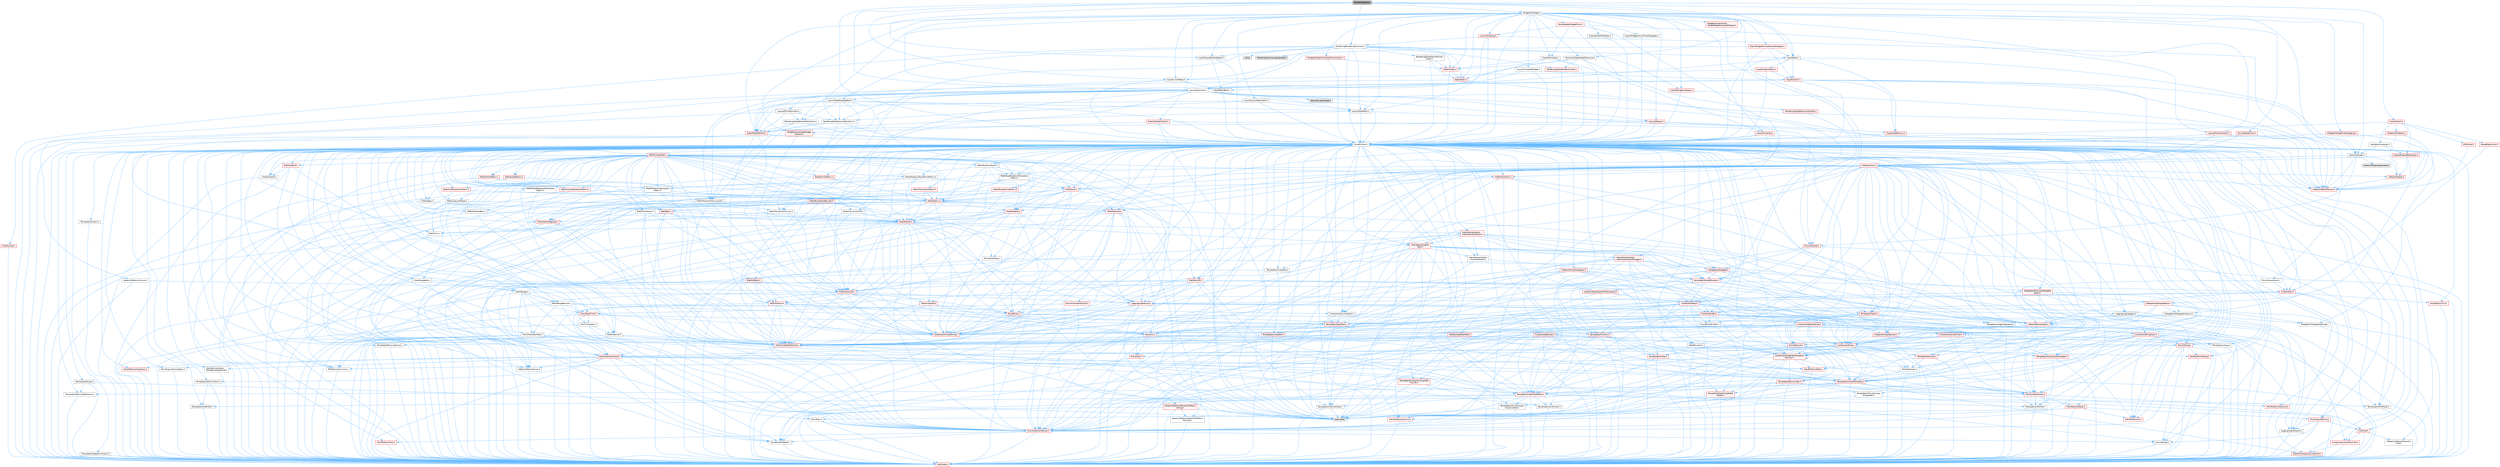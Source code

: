 digraph "SceneViewport.h"
{
 // INTERACTIVE_SVG=YES
 // LATEX_PDF_SIZE
  bgcolor="transparent";
  edge [fontname=Helvetica,fontsize=10,labelfontname=Helvetica,labelfontsize=10];
  node [fontname=Helvetica,fontsize=10,shape=box,height=0.2,width=0.4];
  Node1 [id="Node000001",label="SceneViewport.h",height=0.2,width=0.4,color="gray40", fillcolor="grey60", style="filled", fontcolor="black",tooltip=" "];
  Node1 -> Node2 [id="edge1_Node000001_Node000002",color="steelblue1",style="solid",tooltip=" "];
  Node2 [id="Node000002",label="CoreMinimal.h",height=0.2,width=0.4,color="grey40", fillcolor="white", style="filled",URL="$d7/d67/CoreMinimal_8h.html",tooltip=" "];
  Node2 -> Node3 [id="edge2_Node000002_Node000003",color="steelblue1",style="solid",tooltip=" "];
  Node3 [id="Node000003",label="CoreTypes.h",height=0.2,width=0.4,color="red", fillcolor="#FFF0F0", style="filled",URL="$dc/dec/CoreTypes_8h.html",tooltip=" "];
  Node2 -> Node17 [id="edge3_Node000002_Node000017",color="steelblue1",style="solid",tooltip=" "];
  Node17 [id="Node000017",label="CoreFwd.h",height=0.2,width=0.4,color="red", fillcolor="#FFF0F0", style="filled",URL="$d1/d1e/CoreFwd_8h.html",tooltip=" "];
  Node17 -> Node3 [id="edge4_Node000017_Node000003",color="steelblue1",style="solid",tooltip=" "];
  Node17 -> Node18 [id="edge5_Node000017_Node000018",color="steelblue1",style="solid",tooltip=" "];
  Node18 [id="Node000018",label="Containers/ContainersFwd.h",height=0.2,width=0.4,color="red", fillcolor="#FFF0F0", style="filled",URL="$d4/d0a/ContainersFwd_8h.html",tooltip=" "];
  Node18 -> Node3 [id="edge6_Node000018_Node000003",color="steelblue1",style="solid",tooltip=" "];
  Node18 -> Node19 [id="edge7_Node000018_Node000019",color="steelblue1",style="solid",tooltip=" "];
  Node19 [id="Node000019",label="Traits/IsContiguousContainer.h",height=0.2,width=0.4,color="red", fillcolor="#FFF0F0", style="filled",URL="$d5/d3c/IsContiguousContainer_8h.html",tooltip=" "];
  Node19 -> Node3 [id="edge8_Node000019_Node000003",color="steelblue1",style="solid",tooltip=" "];
  Node17 -> Node23 [id="edge9_Node000017_Node000023",color="steelblue1",style="solid",tooltip=" "];
  Node23 [id="Node000023",label="UObject/UObjectHierarchy\lFwd.h",height=0.2,width=0.4,color="grey40", fillcolor="white", style="filled",URL="$d3/d13/UObjectHierarchyFwd_8h.html",tooltip=" "];
  Node2 -> Node23 [id="edge10_Node000002_Node000023",color="steelblue1",style="solid",tooltip=" "];
  Node2 -> Node18 [id="edge11_Node000002_Node000018",color="steelblue1",style="solid",tooltip=" "];
  Node2 -> Node24 [id="edge12_Node000002_Node000024",color="steelblue1",style="solid",tooltip=" "];
  Node24 [id="Node000024",label="Misc/VarArgs.h",height=0.2,width=0.4,color="grey40", fillcolor="white", style="filled",URL="$d5/d6f/VarArgs_8h.html",tooltip=" "];
  Node24 -> Node3 [id="edge13_Node000024_Node000003",color="steelblue1",style="solid",tooltip=" "];
  Node2 -> Node25 [id="edge14_Node000002_Node000025",color="steelblue1",style="solid",tooltip=" "];
  Node25 [id="Node000025",label="Logging/LogVerbosity.h",height=0.2,width=0.4,color="grey40", fillcolor="white", style="filled",URL="$d2/d8f/LogVerbosity_8h.html",tooltip=" "];
  Node25 -> Node3 [id="edge15_Node000025_Node000003",color="steelblue1",style="solid",tooltip=" "];
  Node2 -> Node26 [id="edge16_Node000002_Node000026",color="steelblue1",style="solid",tooltip=" "];
  Node26 [id="Node000026",label="Misc/OutputDevice.h",height=0.2,width=0.4,color="red", fillcolor="#FFF0F0", style="filled",URL="$d7/d32/OutputDevice_8h.html",tooltip=" "];
  Node26 -> Node17 [id="edge17_Node000026_Node000017",color="steelblue1",style="solid",tooltip=" "];
  Node26 -> Node3 [id="edge18_Node000026_Node000003",color="steelblue1",style="solid",tooltip=" "];
  Node26 -> Node25 [id="edge19_Node000026_Node000025",color="steelblue1",style="solid",tooltip=" "];
  Node26 -> Node24 [id="edge20_Node000026_Node000024",color="steelblue1",style="solid",tooltip=" "];
  Node2 -> Node32 [id="edge21_Node000002_Node000032",color="steelblue1",style="solid",tooltip=" "];
  Node32 [id="Node000032",label="HAL/PlatformCrt.h",height=0.2,width=0.4,color="red", fillcolor="#FFF0F0", style="filled",URL="$d8/d75/PlatformCrt_8h.html",tooltip=" "];
  Node2 -> Node42 [id="edge22_Node000002_Node000042",color="steelblue1",style="solid",tooltip=" "];
  Node42 [id="Node000042",label="HAL/PlatformMisc.h",height=0.2,width=0.4,color="red", fillcolor="#FFF0F0", style="filled",URL="$d0/df5/PlatformMisc_8h.html",tooltip=" "];
  Node42 -> Node3 [id="edge23_Node000042_Node000003",color="steelblue1",style="solid",tooltip=" "];
  Node2 -> Node61 [id="edge24_Node000002_Node000061",color="steelblue1",style="solid",tooltip=" "];
  Node61 [id="Node000061",label="Misc/AssertionMacros.h",height=0.2,width=0.4,color="red", fillcolor="#FFF0F0", style="filled",URL="$d0/dfa/AssertionMacros_8h.html",tooltip=" "];
  Node61 -> Node3 [id="edge25_Node000061_Node000003",color="steelblue1",style="solid",tooltip=" "];
  Node61 -> Node42 [id="edge26_Node000061_Node000042",color="steelblue1",style="solid",tooltip=" "];
  Node61 -> Node62 [id="edge27_Node000061_Node000062",color="steelblue1",style="solid",tooltip=" "];
  Node62 [id="Node000062",label="Templates/EnableIf.h",height=0.2,width=0.4,color="grey40", fillcolor="white", style="filled",URL="$d7/d60/EnableIf_8h.html",tooltip=" "];
  Node62 -> Node3 [id="edge28_Node000062_Node000003",color="steelblue1",style="solid",tooltip=" "];
  Node61 -> Node24 [id="edge29_Node000061_Node000024",color="steelblue1",style="solid",tooltip=" "];
  Node2 -> Node70 [id="edge30_Node000002_Node000070",color="steelblue1",style="solid",tooltip=" "];
  Node70 [id="Node000070",label="Templates/IsPointer.h",height=0.2,width=0.4,color="grey40", fillcolor="white", style="filled",URL="$d7/d05/IsPointer_8h.html",tooltip=" "];
  Node70 -> Node3 [id="edge31_Node000070_Node000003",color="steelblue1",style="solid",tooltip=" "];
  Node2 -> Node71 [id="edge32_Node000002_Node000071",color="steelblue1",style="solid",tooltip=" "];
  Node71 [id="Node000071",label="HAL/PlatformMemory.h",height=0.2,width=0.4,color="red", fillcolor="#FFF0F0", style="filled",URL="$de/d68/PlatformMemory_8h.html",tooltip=" "];
  Node71 -> Node3 [id="edge33_Node000071_Node000003",color="steelblue1",style="solid",tooltip=" "];
  Node2 -> Node54 [id="edge34_Node000002_Node000054",color="steelblue1",style="solid",tooltip=" "];
  Node54 [id="Node000054",label="HAL/PlatformAtomics.h",height=0.2,width=0.4,color="red", fillcolor="#FFF0F0", style="filled",URL="$d3/d36/PlatformAtomics_8h.html",tooltip=" "];
  Node54 -> Node3 [id="edge35_Node000054_Node000003",color="steelblue1",style="solid",tooltip=" "];
  Node2 -> Node76 [id="edge36_Node000002_Node000076",color="steelblue1",style="solid",tooltip=" "];
  Node76 [id="Node000076",label="Misc/Exec.h",height=0.2,width=0.4,color="grey40", fillcolor="white", style="filled",URL="$de/ddb/Exec_8h.html",tooltip=" "];
  Node76 -> Node3 [id="edge37_Node000076_Node000003",color="steelblue1",style="solid",tooltip=" "];
  Node76 -> Node61 [id="edge38_Node000076_Node000061",color="steelblue1",style="solid",tooltip=" "];
  Node2 -> Node77 [id="edge39_Node000002_Node000077",color="steelblue1",style="solid",tooltip=" "];
  Node77 [id="Node000077",label="HAL/MemoryBase.h",height=0.2,width=0.4,color="red", fillcolor="#FFF0F0", style="filled",URL="$d6/d9f/MemoryBase_8h.html",tooltip=" "];
  Node77 -> Node3 [id="edge40_Node000077_Node000003",color="steelblue1",style="solid",tooltip=" "];
  Node77 -> Node54 [id="edge41_Node000077_Node000054",color="steelblue1",style="solid",tooltip=" "];
  Node77 -> Node32 [id="edge42_Node000077_Node000032",color="steelblue1",style="solid",tooltip=" "];
  Node77 -> Node76 [id="edge43_Node000077_Node000076",color="steelblue1",style="solid",tooltip=" "];
  Node77 -> Node26 [id="edge44_Node000077_Node000026",color="steelblue1",style="solid",tooltip=" "];
  Node2 -> Node87 [id="edge45_Node000002_Node000087",color="steelblue1",style="solid",tooltip=" "];
  Node87 [id="Node000087",label="HAL/UnrealMemory.h",height=0.2,width=0.4,color="red", fillcolor="#FFF0F0", style="filled",URL="$d9/d96/UnrealMemory_8h.html",tooltip=" "];
  Node87 -> Node3 [id="edge46_Node000087_Node000003",color="steelblue1",style="solid",tooltip=" "];
  Node87 -> Node77 [id="edge47_Node000087_Node000077",color="steelblue1",style="solid",tooltip=" "];
  Node87 -> Node71 [id="edge48_Node000087_Node000071",color="steelblue1",style="solid",tooltip=" "];
  Node87 -> Node70 [id="edge49_Node000087_Node000070",color="steelblue1",style="solid",tooltip=" "];
  Node2 -> Node89 [id="edge50_Node000002_Node000089",color="steelblue1",style="solid",tooltip=" "];
  Node89 [id="Node000089",label="Templates/IsArithmetic.h",height=0.2,width=0.4,color="grey40", fillcolor="white", style="filled",URL="$d2/d5d/IsArithmetic_8h.html",tooltip=" "];
  Node89 -> Node3 [id="edge51_Node000089_Node000003",color="steelblue1",style="solid",tooltip=" "];
  Node2 -> Node83 [id="edge52_Node000002_Node000083",color="steelblue1",style="solid",tooltip=" "];
  Node83 [id="Node000083",label="Templates/AndOrNot.h",height=0.2,width=0.4,color="grey40", fillcolor="white", style="filled",URL="$db/d0a/AndOrNot_8h.html",tooltip=" "];
  Node83 -> Node3 [id="edge53_Node000083_Node000003",color="steelblue1",style="solid",tooltip=" "];
  Node2 -> Node90 [id="edge54_Node000002_Node000090",color="steelblue1",style="solid",tooltip=" "];
  Node90 [id="Node000090",label="Templates/IsPODType.h",height=0.2,width=0.4,color="grey40", fillcolor="white", style="filled",URL="$d7/db1/IsPODType_8h.html",tooltip=" "];
  Node90 -> Node3 [id="edge55_Node000090_Node000003",color="steelblue1",style="solid",tooltip=" "];
  Node2 -> Node91 [id="edge56_Node000002_Node000091",color="steelblue1",style="solid",tooltip=" "];
  Node91 [id="Node000091",label="Templates/IsUECoreType.h",height=0.2,width=0.4,color="grey40", fillcolor="white", style="filled",URL="$d1/db8/IsUECoreType_8h.html",tooltip=" "];
  Node91 -> Node3 [id="edge57_Node000091_Node000003",color="steelblue1",style="solid",tooltip=" "];
  Node91 -> Node7 [id="edge58_Node000091_Node000007",color="steelblue1",style="solid",tooltip=" "];
  Node7 [id="Node000007",label="type_traits",height=0.2,width=0.4,color="grey60", fillcolor="#E0E0E0", style="filled",tooltip=" "];
  Node2 -> Node84 [id="edge59_Node000002_Node000084",color="steelblue1",style="solid",tooltip=" "];
  Node84 [id="Node000084",label="Templates/IsTriviallyCopy\lConstructible.h",height=0.2,width=0.4,color="grey40", fillcolor="white", style="filled",URL="$d3/d78/IsTriviallyCopyConstructible_8h.html",tooltip=" "];
  Node84 -> Node3 [id="edge60_Node000084_Node000003",color="steelblue1",style="solid",tooltip=" "];
  Node84 -> Node7 [id="edge61_Node000084_Node000007",color="steelblue1",style="solid",tooltip=" "];
  Node2 -> Node92 [id="edge62_Node000002_Node000092",color="steelblue1",style="solid",tooltip=" "];
  Node92 [id="Node000092",label="Templates/UnrealTypeTraits.h",height=0.2,width=0.4,color="red", fillcolor="#FFF0F0", style="filled",URL="$d2/d2d/UnrealTypeTraits_8h.html",tooltip=" "];
  Node92 -> Node3 [id="edge63_Node000092_Node000003",color="steelblue1",style="solid",tooltip=" "];
  Node92 -> Node70 [id="edge64_Node000092_Node000070",color="steelblue1",style="solid",tooltip=" "];
  Node92 -> Node61 [id="edge65_Node000092_Node000061",color="steelblue1",style="solid",tooltip=" "];
  Node92 -> Node83 [id="edge66_Node000092_Node000083",color="steelblue1",style="solid",tooltip=" "];
  Node92 -> Node62 [id="edge67_Node000092_Node000062",color="steelblue1",style="solid",tooltip=" "];
  Node92 -> Node89 [id="edge68_Node000092_Node000089",color="steelblue1",style="solid",tooltip=" "];
  Node92 -> Node90 [id="edge69_Node000092_Node000090",color="steelblue1",style="solid",tooltip=" "];
  Node92 -> Node91 [id="edge70_Node000092_Node000091",color="steelblue1",style="solid",tooltip=" "];
  Node92 -> Node84 [id="edge71_Node000092_Node000084",color="steelblue1",style="solid",tooltip=" "];
  Node2 -> Node62 [id="edge72_Node000002_Node000062",color="steelblue1",style="solid",tooltip=" "];
  Node2 -> Node94 [id="edge73_Node000002_Node000094",color="steelblue1",style="solid",tooltip=" "];
  Node94 [id="Node000094",label="Templates/RemoveReference.h",height=0.2,width=0.4,color="grey40", fillcolor="white", style="filled",URL="$da/dbe/RemoveReference_8h.html",tooltip=" "];
  Node94 -> Node3 [id="edge74_Node000094_Node000003",color="steelblue1",style="solid",tooltip=" "];
  Node2 -> Node95 [id="edge75_Node000002_Node000095",color="steelblue1",style="solid",tooltip=" "];
  Node95 [id="Node000095",label="Templates/IntegralConstant.h",height=0.2,width=0.4,color="grey40", fillcolor="white", style="filled",URL="$db/d1b/IntegralConstant_8h.html",tooltip=" "];
  Node95 -> Node3 [id="edge76_Node000095_Node000003",color="steelblue1",style="solid",tooltip=" "];
  Node2 -> Node96 [id="edge77_Node000002_Node000096",color="steelblue1",style="solid",tooltip=" "];
  Node96 [id="Node000096",label="Templates/IsClass.h",height=0.2,width=0.4,color="grey40", fillcolor="white", style="filled",URL="$db/dcb/IsClass_8h.html",tooltip=" "];
  Node96 -> Node3 [id="edge78_Node000096_Node000003",color="steelblue1",style="solid",tooltip=" "];
  Node2 -> Node97 [id="edge79_Node000002_Node000097",color="steelblue1",style="solid",tooltip=" "];
  Node97 [id="Node000097",label="Templates/TypeCompatible\lBytes.h",height=0.2,width=0.4,color="red", fillcolor="#FFF0F0", style="filled",URL="$df/d0a/TypeCompatibleBytes_8h.html",tooltip=" "];
  Node97 -> Node3 [id="edge80_Node000097_Node000003",color="steelblue1",style="solid",tooltip=" "];
  Node97 -> Node7 [id="edge81_Node000097_Node000007",color="steelblue1",style="solid",tooltip=" "];
  Node2 -> Node19 [id="edge82_Node000002_Node000019",color="steelblue1",style="solid",tooltip=" "];
  Node2 -> Node98 [id="edge83_Node000002_Node000098",color="steelblue1",style="solid",tooltip=" "];
  Node98 [id="Node000098",label="Templates/UnrealTemplate.h",height=0.2,width=0.4,color="red", fillcolor="#FFF0F0", style="filled",URL="$d4/d24/UnrealTemplate_8h.html",tooltip=" "];
  Node98 -> Node3 [id="edge84_Node000098_Node000003",color="steelblue1",style="solid",tooltip=" "];
  Node98 -> Node70 [id="edge85_Node000098_Node000070",color="steelblue1",style="solid",tooltip=" "];
  Node98 -> Node87 [id="edge86_Node000098_Node000087",color="steelblue1",style="solid",tooltip=" "];
  Node98 -> Node92 [id="edge87_Node000098_Node000092",color="steelblue1",style="solid",tooltip=" "];
  Node98 -> Node94 [id="edge88_Node000098_Node000094",color="steelblue1",style="solid",tooltip=" "];
  Node98 -> Node97 [id="edge89_Node000098_Node000097",color="steelblue1",style="solid",tooltip=" "];
  Node98 -> Node19 [id="edge90_Node000098_Node000019",color="steelblue1",style="solid",tooltip=" "];
  Node98 -> Node7 [id="edge91_Node000098_Node000007",color="steelblue1",style="solid",tooltip=" "];
  Node2 -> Node47 [id="edge92_Node000002_Node000047",color="steelblue1",style="solid",tooltip=" "];
  Node47 [id="Node000047",label="Math/NumericLimits.h",height=0.2,width=0.4,color="grey40", fillcolor="white", style="filled",URL="$df/d1b/NumericLimits_8h.html",tooltip=" "];
  Node47 -> Node3 [id="edge93_Node000047_Node000003",color="steelblue1",style="solid",tooltip=" "];
  Node2 -> Node102 [id="edge94_Node000002_Node000102",color="steelblue1",style="solid",tooltip=" "];
  Node102 [id="Node000102",label="HAL/PlatformMath.h",height=0.2,width=0.4,color="red", fillcolor="#FFF0F0", style="filled",URL="$dc/d53/PlatformMath_8h.html",tooltip=" "];
  Node102 -> Node3 [id="edge95_Node000102_Node000003",color="steelblue1",style="solid",tooltip=" "];
  Node2 -> Node85 [id="edge96_Node000002_Node000085",color="steelblue1",style="solid",tooltip=" "];
  Node85 [id="Node000085",label="Templates/IsTriviallyCopy\lAssignable.h",height=0.2,width=0.4,color="grey40", fillcolor="white", style="filled",URL="$d2/df2/IsTriviallyCopyAssignable_8h.html",tooltip=" "];
  Node85 -> Node3 [id="edge97_Node000085_Node000003",color="steelblue1",style="solid",tooltip=" "];
  Node85 -> Node7 [id="edge98_Node000085_Node000007",color="steelblue1",style="solid",tooltip=" "];
  Node2 -> Node110 [id="edge99_Node000002_Node000110",color="steelblue1",style="solid",tooltip=" "];
  Node110 [id="Node000110",label="Templates/MemoryOps.h",height=0.2,width=0.4,color="red", fillcolor="#FFF0F0", style="filled",URL="$db/dea/MemoryOps_8h.html",tooltip=" "];
  Node110 -> Node3 [id="edge100_Node000110_Node000003",color="steelblue1",style="solid",tooltip=" "];
  Node110 -> Node87 [id="edge101_Node000110_Node000087",color="steelblue1",style="solid",tooltip=" "];
  Node110 -> Node85 [id="edge102_Node000110_Node000085",color="steelblue1",style="solid",tooltip=" "];
  Node110 -> Node84 [id="edge103_Node000110_Node000084",color="steelblue1",style="solid",tooltip=" "];
  Node110 -> Node92 [id="edge104_Node000110_Node000092",color="steelblue1",style="solid",tooltip=" "];
  Node110 -> Node7 [id="edge105_Node000110_Node000007",color="steelblue1",style="solid",tooltip=" "];
  Node2 -> Node111 [id="edge106_Node000002_Node000111",color="steelblue1",style="solid",tooltip=" "];
  Node111 [id="Node000111",label="Containers/ContainerAllocation\lPolicies.h",height=0.2,width=0.4,color="red", fillcolor="#FFF0F0", style="filled",URL="$d7/dff/ContainerAllocationPolicies_8h.html",tooltip=" "];
  Node111 -> Node3 [id="edge107_Node000111_Node000003",color="steelblue1",style="solid",tooltip=" "];
  Node111 -> Node111 [id="edge108_Node000111_Node000111",color="steelblue1",style="solid",tooltip=" "];
  Node111 -> Node102 [id="edge109_Node000111_Node000102",color="steelblue1",style="solid",tooltip=" "];
  Node111 -> Node87 [id="edge110_Node000111_Node000087",color="steelblue1",style="solid",tooltip=" "];
  Node111 -> Node47 [id="edge111_Node000111_Node000047",color="steelblue1",style="solid",tooltip=" "];
  Node111 -> Node61 [id="edge112_Node000111_Node000061",color="steelblue1",style="solid",tooltip=" "];
  Node111 -> Node110 [id="edge113_Node000111_Node000110",color="steelblue1",style="solid",tooltip=" "];
  Node111 -> Node97 [id="edge114_Node000111_Node000097",color="steelblue1",style="solid",tooltip=" "];
  Node111 -> Node7 [id="edge115_Node000111_Node000007",color="steelblue1",style="solid",tooltip=" "];
  Node2 -> Node114 [id="edge116_Node000002_Node000114",color="steelblue1",style="solid",tooltip=" "];
  Node114 [id="Node000114",label="Templates/IsEnumClass.h",height=0.2,width=0.4,color="grey40", fillcolor="white", style="filled",URL="$d7/d15/IsEnumClass_8h.html",tooltip=" "];
  Node114 -> Node3 [id="edge117_Node000114_Node000003",color="steelblue1",style="solid",tooltip=" "];
  Node114 -> Node83 [id="edge118_Node000114_Node000083",color="steelblue1",style="solid",tooltip=" "];
  Node2 -> Node115 [id="edge119_Node000002_Node000115",color="steelblue1",style="solid",tooltip=" "];
  Node115 [id="Node000115",label="HAL/PlatformProperties.h",height=0.2,width=0.4,color="red", fillcolor="#FFF0F0", style="filled",URL="$d9/db0/PlatformProperties_8h.html",tooltip=" "];
  Node115 -> Node3 [id="edge120_Node000115_Node000003",color="steelblue1",style="solid",tooltip=" "];
  Node2 -> Node118 [id="edge121_Node000002_Node000118",color="steelblue1",style="solid",tooltip=" "];
  Node118 [id="Node000118",label="Misc/EngineVersionBase.h",height=0.2,width=0.4,color="grey40", fillcolor="white", style="filled",URL="$d5/d2b/EngineVersionBase_8h.html",tooltip=" "];
  Node118 -> Node3 [id="edge122_Node000118_Node000003",color="steelblue1",style="solid",tooltip=" "];
  Node2 -> Node119 [id="edge123_Node000002_Node000119",color="steelblue1",style="solid",tooltip=" "];
  Node119 [id="Node000119",label="Internationalization\l/TextNamespaceFwd.h",height=0.2,width=0.4,color="grey40", fillcolor="white", style="filled",URL="$d8/d97/TextNamespaceFwd_8h.html",tooltip=" "];
  Node119 -> Node3 [id="edge124_Node000119_Node000003",color="steelblue1",style="solid",tooltip=" "];
  Node2 -> Node120 [id="edge125_Node000002_Node000120",color="steelblue1",style="solid",tooltip=" "];
  Node120 [id="Node000120",label="Serialization/Archive.h",height=0.2,width=0.4,color="red", fillcolor="#FFF0F0", style="filled",URL="$d7/d3b/Archive_8h.html",tooltip=" "];
  Node120 -> Node17 [id="edge126_Node000120_Node000017",color="steelblue1",style="solid",tooltip=" "];
  Node120 -> Node3 [id="edge127_Node000120_Node000003",color="steelblue1",style="solid",tooltip=" "];
  Node120 -> Node115 [id="edge128_Node000120_Node000115",color="steelblue1",style="solid",tooltip=" "];
  Node120 -> Node119 [id="edge129_Node000120_Node000119",color="steelblue1",style="solid",tooltip=" "];
  Node120 -> Node61 [id="edge130_Node000120_Node000061",color="steelblue1",style="solid",tooltip=" "];
  Node120 -> Node118 [id="edge131_Node000120_Node000118",color="steelblue1",style="solid",tooltip=" "];
  Node120 -> Node24 [id="edge132_Node000120_Node000024",color="steelblue1",style="solid",tooltip=" "];
  Node120 -> Node62 [id="edge133_Node000120_Node000062",color="steelblue1",style="solid",tooltip=" "];
  Node120 -> Node114 [id="edge134_Node000120_Node000114",color="steelblue1",style="solid",tooltip=" "];
  Node120 -> Node98 [id="edge135_Node000120_Node000098",color="steelblue1",style="solid",tooltip=" "];
  Node120 -> Node123 [id="edge136_Node000120_Node000123",color="steelblue1",style="solid",tooltip=" "];
  Node123 [id="Node000123",label="UObject/ObjectVersion.h",height=0.2,width=0.4,color="grey40", fillcolor="white", style="filled",URL="$da/d63/ObjectVersion_8h.html",tooltip=" "];
  Node123 -> Node3 [id="edge137_Node000123_Node000003",color="steelblue1",style="solid",tooltip=" "];
  Node2 -> Node124 [id="edge138_Node000002_Node000124",color="steelblue1",style="solid",tooltip=" "];
  Node124 [id="Node000124",label="Templates/Less.h",height=0.2,width=0.4,color="grey40", fillcolor="white", style="filled",URL="$de/dc8/Less_8h.html",tooltip=" "];
  Node124 -> Node3 [id="edge139_Node000124_Node000003",color="steelblue1",style="solid",tooltip=" "];
  Node124 -> Node98 [id="edge140_Node000124_Node000098",color="steelblue1",style="solid",tooltip=" "];
  Node2 -> Node125 [id="edge141_Node000002_Node000125",color="steelblue1",style="solid",tooltip=" "];
  Node125 [id="Node000125",label="Templates/Sorting.h",height=0.2,width=0.4,color="red", fillcolor="#FFF0F0", style="filled",URL="$d3/d9e/Sorting_8h.html",tooltip=" "];
  Node125 -> Node3 [id="edge142_Node000125_Node000003",color="steelblue1",style="solid",tooltip=" "];
  Node125 -> Node102 [id="edge143_Node000125_Node000102",color="steelblue1",style="solid",tooltip=" "];
  Node125 -> Node124 [id="edge144_Node000125_Node000124",color="steelblue1",style="solid",tooltip=" "];
  Node2 -> Node136 [id="edge145_Node000002_Node000136",color="steelblue1",style="solid",tooltip=" "];
  Node136 [id="Node000136",label="Misc/Char.h",height=0.2,width=0.4,color="red", fillcolor="#FFF0F0", style="filled",URL="$d0/d58/Char_8h.html",tooltip=" "];
  Node136 -> Node3 [id="edge146_Node000136_Node000003",color="steelblue1",style="solid",tooltip=" "];
  Node136 -> Node7 [id="edge147_Node000136_Node000007",color="steelblue1",style="solid",tooltip=" "];
  Node2 -> Node139 [id="edge148_Node000002_Node000139",color="steelblue1",style="solid",tooltip=" "];
  Node139 [id="Node000139",label="GenericPlatform/GenericPlatform\lStricmp.h",height=0.2,width=0.4,color="grey40", fillcolor="white", style="filled",URL="$d2/d86/GenericPlatformStricmp_8h.html",tooltip=" "];
  Node139 -> Node3 [id="edge149_Node000139_Node000003",color="steelblue1",style="solid",tooltip=" "];
  Node2 -> Node140 [id="edge150_Node000002_Node000140",color="steelblue1",style="solid",tooltip=" "];
  Node140 [id="Node000140",label="GenericPlatform/GenericPlatform\lString.h",height=0.2,width=0.4,color="red", fillcolor="#FFF0F0", style="filled",URL="$dd/d20/GenericPlatformString_8h.html",tooltip=" "];
  Node140 -> Node3 [id="edge151_Node000140_Node000003",color="steelblue1",style="solid",tooltip=" "];
  Node140 -> Node139 [id="edge152_Node000140_Node000139",color="steelblue1",style="solid",tooltip=" "];
  Node140 -> Node62 [id="edge153_Node000140_Node000062",color="steelblue1",style="solid",tooltip=" "];
  Node140 -> Node7 [id="edge154_Node000140_Node000007",color="steelblue1",style="solid",tooltip=" "];
  Node2 -> Node73 [id="edge155_Node000002_Node000073",color="steelblue1",style="solid",tooltip=" "];
  Node73 [id="Node000073",label="HAL/PlatformString.h",height=0.2,width=0.4,color="red", fillcolor="#FFF0F0", style="filled",URL="$db/db5/PlatformString_8h.html",tooltip=" "];
  Node73 -> Node3 [id="edge156_Node000073_Node000003",color="steelblue1",style="solid",tooltip=" "];
  Node2 -> Node143 [id="edge157_Node000002_Node000143",color="steelblue1",style="solid",tooltip=" "];
  Node143 [id="Node000143",label="Misc/CString.h",height=0.2,width=0.4,color="red", fillcolor="#FFF0F0", style="filled",URL="$d2/d49/CString_8h.html",tooltip=" "];
  Node143 -> Node3 [id="edge158_Node000143_Node000003",color="steelblue1",style="solid",tooltip=" "];
  Node143 -> Node32 [id="edge159_Node000143_Node000032",color="steelblue1",style="solid",tooltip=" "];
  Node143 -> Node73 [id="edge160_Node000143_Node000073",color="steelblue1",style="solid",tooltip=" "];
  Node143 -> Node61 [id="edge161_Node000143_Node000061",color="steelblue1",style="solid",tooltip=" "];
  Node143 -> Node136 [id="edge162_Node000143_Node000136",color="steelblue1",style="solid",tooltip=" "];
  Node143 -> Node24 [id="edge163_Node000143_Node000024",color="steelblue1",style="solid",tooltip=" "];
  Node2 -> Node144 [id="edge164_Node000002_Node000144",color="steelblue1",style="solid",tooltip=" "];
  Node144 [id="Node000144",label="Misc/Crc.h",height=0.2,width=0.4,color="red", fillcolor="#FFF0F0", style="filled",URL="$d4/dd2/Crc_8h.html",tooltip=" "];
  Node144 -> Node3 [id="edge165_Node000144_Node000003",color="steelblue1",style="solid",tooltip=" "];
  Node144 -> Node73 [id="edge166_Node000144_Node000073",color="steelblue1",style="solid",tooltip=" "];
  Node144 -> Node61 [id="edge167_Node000144_Node000061",color="steelblue1",style="solid",tooltip=" "];
  Node144 -> Node143 [id="edge168_Node000144_Node000143",color="steelblue1",style="solid",tooltip=" "];
  Node144 -> Node136 [id="edge169_Node000144_Node000136",color="steelblue1",style="solid",tooltip=" "];
  Node144 -> Node92 [id="edge170_Node000144_Node000092",color="steelblue1",style="solid",tooltip=" "];
  Node2 -> Node135 [id="edge171_Node000002_Node000135",color="steelblue1",style="solid",tooltip=" "];
  Node135 [id="Node000135",label="Math/UnrealMathUtility.h",height=0.2,width=0.4,color="red", fillcolor="#FFF0F0", style="filled",URL="$db/db8/UnrealMathUtility_8h.html",tooltip=" "];
  Node135 -> Node3 [id="edge172_Node000135_Node000003",color="steelblue1",style="solid",tooltip=" "];
  Node135 -> Node61 [id="edge173_Node000135_Node000061",color="steelblue1",style="solid",tooltip=" "];
  Node135 -> Node102 [id="edge174_Node000135_Node000102",color="steelblue1",style="solid",tooltip=" "];
  Node2 -> Node145 [id="edge175_Node000002_Node000145",color="steelblue1",style="solid",tooltip=" "];
  Node145 [id="Node000145",label="Containers/UnrealString.h",height=0.2,width=0.4,color="red", fillcolor="#FFF0F0", style="filled",URL="$d5/dba/UnrealString_8h.html",tooltip=" "];
  Node2 -> Node149 [id="edge176_Node000002_Node000149",color="steelblue1",style="solid",tooltip=" "];
  Node149 [id="Node000149",label="Containers/Array.h",height=0.2,width=0.4,color="red", fillcolor="#FFF0F0", style="filled",URL="$df/dd0/Array_8h.html",tooltip=" "];
  Node149 -> Node3 [id="edge177_Node000149_Node000003",color="steelblue1",style="solid",tooltip=" "];
  Node149 -> Node61 [id="edge178_Node000149_Node000061",color="steelblue1",style="solid",tooltip=" "];
  Node149 -> Node87 [id="edge179_Node000149_Node000087",color="steelblue1",style="solid",tooltip=" "];
  Node149 -> Node92 [id="edge180_Node000149_Node000092",color="steelblue1",style="solid",tooltip=" "];
  Node149 -> Node98 [id="edge181_Node000149_Node000098",color="steelblue1",style="solid",tooltip=" "];
  Node149 -> Node111 [id="edge182_Node000149_Node000111",color="steelblue1",style="solid",tooltip=" "];
  Node149 -> Node120 [id="edge183_Node000149_Node000120",color="steelblue1",style="solid",tooltip=" "];
  Node149 -> Node128 [id="edge184_Node000149_Node000128",color="steelblue1",style="solid",tooltip=" "];
  Node128 [id="Node000128",label="Templates/Invoke.h",height=0.2,width=0.4,color="red", fillcolor="#FFF0F0", style="filled",URL="$d7/deb/Invoke_8h.html",tooltip=" "];
  Node128 -> Node3 [id="edge185_Node000128_Node000003",color="steelblue1",style="solid",tooltip=" "];
  Node128 -> Node98 [id="edge186_Node000128_Node000098",color="steelblue1",style="solid",tooltip=" "];
  Node128 -> Node7 [id="edge187_Node000128_Node000007",color="steelblue1",style="solid",tooltip=" "];
  Node149 -> Node124 [id="edge188_Node000149_Node000124",color="steelblue1",style="solid",tooltip=" "];
  Node149 -> Node125 [id="edge189_Node000149_Node000125",color="steelblue1",style="solid",tooltip=" "];
  Node149 -> Node172 [id="edge190_Node000149_Node000172",color="steelblue1",style="solid",tooltip=" "];
  Node172 [id="Node000172",label="Templates/AlignmentTemplates.h",height=0.2,width=0.4,color="red", fillcolor="#FFF0F0", style="filled",URL="$dd/d32/AlignmentTemplates_8h.html",tooltip=" "];
  Node172 -> Node3 [id="edge191_Node000172_Node000003",color="steelblue1",style="solid",tooltip=" "];
  Node172 -> Node70 [id="edge192_Node000172_Node000070",color="steelblue1",style="solid",tooltip=" "];
  Node149 -> Node7 [id="edge193_Node000149_Node000007",color="steelblue1",style="solid",tooltip=" "];
  Node2 -> Node173 [id="edge194_Node000002_Node000173",color="steelblue1",style="solid",tooltip=" "];
  Node173 [id="Node000173",label="Misc/FrameNumber.h",height=0.2,width=0.4,color="grey40", fillcolor="white", style="filled",URL="$dd/dbd/FrameNumber_8h.html",tooltip=" "];
  Node173 -> Node3 [id="edge195_Node000173_Node000003",color="steelblue1",style="solid",tooltip=" "];
  Node173 -> Node47 [id="edge196_Node000173_Node000047",color="steelblue1",style="solid",tooltip=" "];
  Node173 -> Node135 [id="edge197_Node000173_Node000135",color="steelblue1",style="solid",tooltip=" "];
  Node173 -> Node62 [id="edge198_Node000173_Node000062",color="steelblue1",style="solid",tooltip=" "];
  Node173 -> Node92 [id="edge199_Node000173_Node000092",color="steelblue1",style="solid",tooltip=" "];
  Node2 -> Node174 [id="edge200_Node000002_Node000174",color="steelblue1",style="solid",tooltip=" "];
  Node174 [id="Node000174",label="Misc/Timespan.h",height=0.2,width=0.4,color="grey40", fillcolor="white", style="filled",URL="$da/dd9/Timespan_8h.html",tooltip=" "];
  Node174 -> Node3 [id="edge201_Node000174_Node000003",color="steelblue1",style="solid",tooltip=" "];
  Node174 -> Node175 [id="edge202_Node000174_Node000175",color="steelblue1",style="solid",tooltip=" "];
  Node175 [id="Node000175",label="Math/Interval.h",height=0.2,width=0.4,color="grey40", fillcolor="white", style="filled",URL="$d1/d55/Interval_8h.html",tooltip=" "];
  Node175 -> Node3 [id="edge203_Node000175_Node000003",color="steelblue1",style="solid",tooltip=" "];
  Node175 -> Node89 [id="edge204_Node000175_Node000089",color="steelblue1",style="solid",tooltip=" "];
  Node175 -> Node92 [id="edge205_Node000175_Node000092",color="steelblue1",style="solid",tooltip=" "];
  Node175 -> Node47 [id="edge206_Node000175_Node000047",color="steelblue1",style="solid",tooltip=" "];
  Node175 -> Node135 [id="edge207_Node000175_Node000135",color="steelblue1",style="solid",tooltip=" "];
  Node174 -> Node135 [id="edge208_Node000174_Node000135",color="steelblue1",style="solid",tooltip=" "];
  Node174 -> Node61 [id="edge209_Node000174_Node000061",color="steelblue1",style="solid",tooltip=" "];
  Node2 -> Node176 [id="edge210_Node000002_Node000176",color="steelblue1",style="solid",tooltip=" "];
  Node176 [id="Node000176",label="Containers/StringConv.h",height=0.2,width=0.4,color="red", fillcolor="#FFF0F0", style="filled",URL="$d3/ddf/StringConv_8h.html",tooltip=" "];
  Node176 -> Node3 [id="edge211_Node000176_Node000003",color="steelblue1",style="solid",tooltip=" "];
  Node176 -> Node61 [id="edge212_Node000176_Node000061",color="steelblue1",style="solid",tooltip=" "];
  Node176 -> Node111 [id="edge213_Node000176_Node000111",color="steelblue1",style="solid",tooltip=" "];
  Node176 -> Node149 [id="edge214_Node000176_Node000149",color="steelblue1",style="solid",tooltip=" "];
  Node176 -> Node143 [id="edge215_Node000176_Node000143",color="steelblue1",style="solid",tooltip=" "];
  Node176 -> Node177 [id="edge216_Node000176_Node000177",color="steelblue1",style="solid",tooltip=" "];
  Node177 [id="Node000177",label="Templates/IsArray.h",height=0.2,width=0.4,color="grey40", fillcolor="white", style="filled",URL="$d8/d8d/IsArray_8h.html",tooltip=" "];
  Node177 -> Node3 [id="edge217_Node000177_Node000003",color="steelblue1",style="solid",tooltip=" "];
  Node176 -> Node98 [id="edge218_Node000176_Node000098",color="steelblue1",style="solid",tooltip=" "];
  Node176 -> Node92 [id="edge219_Node000176_Node000092",color="steelblue1",style="solid",tooltip=" "];
  Node176 -> Node19 [id="edge220_Node000176_Node000019",color="steelblue1",style="solid",tooltip=" "];
  Node176 -> Node7 [id="edge221_Node000176_Node000007",color="steelblue1",style="solid",tooltip=" "];
  Node2 -> Node178 [id="edge222_Node000002_Node000178",color="steelblue1",style="solid",tooltip=" "];
  Node178 [id="Node000178",label="UObject/UnrealNames.h",height=0.2,width=0.4,color="red", fillcolor="#FFF0F0", style="filled",URL="$d8/db1/UnrealNames_8h.html",tooltip=" "];
  Node178 -> Node3 [id="edge223_Node000178_Node000003",color="steelblue1",style="solid",tooltip=" "];
  Node2 -> Node180 [id="edge224_Node000002_Node000180",color="steelblue1",style="solid",tooltip=" "];
  Node180 [id="Node000180",label="UObject/NameTypes.h",height=0.2,width=0.4,color="red", fillcolor="#FFF0F0", style="filled",URL="$d6/d35/NameTypes_8h.html",tooltip=" "];
  Node180 -> Node3 [id="edge225_Node000180_Node000003",color="steelblue1",style="solid",tooltip=" "];
  Node180 -> Node61 [id="edge226_Node000180_Node000061",color="steelblue1",style="solid",tooltip=" "];
  Node180 -> Node87 [id="edge227_Node000180_Node000087",color="steelblue1",style="solid",tooltip=" "];
  Node180 -> Node92 [id="edge228_Node000180_Node000092",color="steelblue1",style="solid",tooltip=" "];
  Node180 -> Node98 [id="edge229_Node000180_Node000098",color="steelblue1",style="solid",tooltip=" "];
  Node180 -> Node145 [id="edge230_Node000180_Node000145",color="steelblue1",style="solid",tooltip=" "];
  Node180 -> Node176 [id="edge231_Node000180_Node000176",color="steelblue1",style="solid",tooltip=" "];
  Node180 -> Node178 [id="edge232_Node000180_Node000178",color="steelblue1",style="solid",tooltip=" "];
  Node2 -> Node188 [id="edge233_Node000002_Node000188",color="steelblue1",style="solid",tooltip=" "];
  Node188 [id="Node000188",label="Misc/Parse.h",height=0.2,width=0.4,color="red", fillcolor="#FFF0F0", style="filled",URL="$dc/d71/Parse_8h.html",tooltip=" "];
  Node188 -> Node145 [id="edge234_Node000188_Node000145",color="steelblue1",style="solid",tooltip=" "];
  Node188 -> Node3 [id="edge235_Node000188_Node000003",color="steelblue1",style="solid",tooltip=" "];
  Node188 -> Node32 [id="edge236_Node000188_Node000032",color="steelblue1",style="solid",tooltip=" "];
  Node188 -> Node189 [id="edge237_Node000188_Node000189",color="steelblue1",style="solid",tooltip=" "];
  Node189 [id="Node000189",label="Templates/Function.h",height=0.2,width=0.4,color="red", fillcolor="#FFF0F0", style="filled",URL="$df/df5/Function_8h.html",tooltip=" "];
  Node189 -> Node3 [id="edge238_Node000189_Node000003",color="steelblue1",style="solid",tooltip=" "];
  Node189 -> Node61 [id="edge239_Node000189_Node000061",color="steelblue1",style="solid",tooltip=" "];
  Node189 -> Node87 [id="edge240_Node000189_Node000087",color="steelblue1",style="solid",tooltip=" "];
  Node189 -> Node92 [id="edge241_Node000189_Node000092",color="steelblue1",style="solid",tooltip=" "];
  Node189 -> Node128 [id="edge242_Node000189_Node000128",color="steelblue1",style="solid",tooltip=" "];
  Node189 -> Node98 [id="edge243_Node000189_Node000098",color="steelblue1",style="solid",tooltip=" "];
  Node189 -> Node135 [id="edge244_Node000189_Node000135",color="steelblue1",style="solid",tooltip=" "];
  Node189 -> Node7 [id="edge245_Node000189_Node000007",color="steelblue1",style="solid",tooltip=" "];
  Node2 -> Node172 [id="edge246_Node000002_Node000172",color="steelblue1",style="solid",tooltip=" "];
  Node2 -> Node191 [id="edge247_Node000002_Node000191",color="steelblue1",style="solid",tooltip=" "];
  Node191 [id="Node000191",label="Misc/StructBuilder.h",height=0.2,width=0.4,color="grey40", fillcolor="white", style="filled",URL="$d9/db3/StructBuilder_8h.html",tooltip=" "];
  Node191 -> Node3 [id="edge248_Node000191_Node000003",color="steelblue1",style="solid",tooltip=" "];
  Node191 -> Node135 [id="edge249_Node000191_Node000135",color="steelblue1",style="solid",tooltip=" "];
  Node191 -> Node172 [id="edge250_Node000191_Node000172",color="steelblue1",style="solid",tooltip=" "];
  Node2 -> Node104 [id="edge251_Node000002_Node000104",color="steelblue1",style="solid",tooltip=" "];
  Node104 [id="Node000104",label="Templates/Decay.h",height=0.2,width=0.4,color="grey40", fillcolor="white", style="filled",URL="$dd/d0f/Decay_8h.html",tooltip=" "];
  Node104 -> Node3 [id="edge252_Node000104_Node000003",color="steelblue1",style="solid",tooltip=" "];
  Node104 -> Node94 [id="edge253_Node000104_Node000094",color="steelblue1",style="solid",tooltip=" "];
  Node104 -> Node7 [id="edge254_Node000104_Node000007",color="steelblue1",style="solid",tooltip=" "];
  Node2 -> Node192 [id="edge255_Node000002_Node000192",color="steelblue1",style="solid",tooltip=" "];
  Node192 [id="Node000192",label="Templates/PointerIsConvertible\lFromTo.h",height=0.2,width=0.4,color="red", fillcolor="#FFF0F0", style="filled",URL="$d6/d65/PointerIsConvertibleFromTo_8h.html",tooltip=" "];
  Node192 -> Node3 [id="edge256_Node000192_Node000003",color="steelblue1",style="solid",tooltip=" "];
  Node192 -> Node7 [id="edge257_Node000192_Node000007",color="steelblue1",style="solid",tooltip=" "];
  Node2 -> Node128 [id="edge258_Node000002_Node000128",color="steelblue1",style="solid",tooltip=" "];
  Node2 -> Node189 [id="edge259_Node000002_Node000189",color="steelblue1",style="solid",tooltip=" "];
  Node2 -> Node161 [id="edge260_Node000002_Node000161",color="steelblue1",style="solid",tooltip=" "];
  Node161 [id="Node000161",label="Templates/TypeHash.h",height=0.2,width=0.4,color="red", fillcolor="#FFF0F0", style="filled",URL="$d1/d62/TypeHash_8h.html",tooltip=" "];
  Node161 -> Node3 [id="edge261_Node000161_Node000003",color="steelblue1",style="solid",tooltip=" "];
  Node161 -> Node144 [id="edge262_Node000161_Node000144",color="steelblue1",style="solid",tooltip=" "];
  Node161 -> Node7 [id="edge263_Node000161_Node000007",color="steelblue1",style="solid",tooltip=" "];
  Node2 -> Node193 [id="edge264_Node000002_Node000193",color="steelblue1",style="solid",tooltip=" "];
  Node193 [id="Node000193",label="Containers/ScriptArray.h",height=0.2,width=0.4,color="red", fillcolor="#FFF0F0", style="filled",URL="$dc/daf/ScriptArray_8h.html",tooltip=" "];
  Node193 -> Node3 [id="edge265_Node000193_Node000003",color="steelblue1",style="solid",tooltip=" "];
  Node193 -> Node61 [id="edge266_Node000193_Node000061",color="steelblue1",style="solid",tooltip=" "];
  Node193 -> Node87 [id="edge267_Node000193_Node000087",color="steelblue1",style="solid",tooltip=" "];
  Node193 -> Node111 [id="edge268_Node000193_Node000111",color="steelblue1",style="solid",tooltip=" "];
  Node193 -> Node149 [id="edge269_Node000193_Node000149",color="steelblue1",style="solid",tooltip=" "];
  Node2 -> Node194 [id="edge270_Node000002_Node000194",color="steelblue1",style="solid",tooltip=" "];
  Node194 [id="Node000194",label="Containers/BitArray.h",height=0.2,width=0.4,color="red", fillcolor="#FFF0F0", style="filled",URL="$d1/de4/BitArray_8h.html",tooltip=" "];
  Node194 -> Node111 [id="edge271_Node000194_Node000111",color="steelblue1",style="solid",tooltip=" "];
  Node194 -> Node3 [id="edge272_Node000194_Node000003",color="steelblue1",style="solid",tooltip=" "];
  Node194 -> Node54 [id="edge273_Node000194_Node000054",color="steelblue1",style="solid",tooltip=" "];
  Node194 -> Node87 [id="edge274_Node000194_Node000087",color="steelblue1",style="solid",tooltip=" "];
  Node194 -> Node135 [id="edge275_Node000194_Node000135",color="steelblue1",style="solid",tooltip=" "];
  Node194 -> Node61 [id="edge276_Node000194_Node000061",color="steelblue1",style="solid",tooltip=" "];
  Node194 -> Node120 [id="edge277_Node000194_Node000120",color="steelblue1",style="solid",tooltip=" "];
  Node194 -> Node62 [id="edge278_Node000194_Node000062",color="steelblue1",style="solid",tooltip=" "];
  Node194 -> Node128 [id="edge279_Node000194_Node000128",color="steelblue1",style="solid",tooltip=" "];
  Node194 -> Node98 [id="edge280_Node000194_Node000098",color="steelblue1",style="solid",tooltip=" "];
  Node194 -> Node92 [id="edge281_Node000194_Node000092",color="steelblue1",style="solid",tooltip=" "];
  Node2 -> Node195 [id="edge282_Node000002_Node000195",color="steelblue1",style="solid",tooltip=" "];
  Node195 [id="Node000195",label="Containers/SparseArray.h",height=0.2,width=0.4,color="red", fillcolor="#FFF0F0", style="filled",URL="$d5/dbf/SparseArray_8h.html",tooltip=" "];
  Node195 -> Node3 [id="edge283_Node000195_Node000003",color="steelblue1",style="solid",tooltip=" "];
  Node195 -> Node61 [id="edge284_Node000195_Node000061",color="steelblue1",style="solid",tooltip=" "];
  Node195 -> Node87 [id="edge285_Node000195_Node000087",color="steelblue1",style="solid",tooltip=" "];
  Node195 -> Node92 [id="edge286_Node000195_Node000092",color="steelblue1",style="solid",tooltip=" "];
  Node195 -> Node98 [id="edge287_Node000195_Node000098",color="steelblue1",style="solid",tooltip=" "];
  Node195 -> Node111 [id="edge288_Node000195_Node000111",color="steelblue1",style="solid",tooltip=" "];
  Node195 -> Node124 [id="edge289_Node000195_Node000124",color="steelblue1",style="solid",tooltip=" "];
  Node195 -> Node149 [id="edge290_Node000195_Node000149",color="steelblue1",style="solid",tooltip=" "];
  Node195 -> Node135 [id="edge291_Node000195_Node000135",color="steelblue1",style="solid",tooltip=" "];
  Node195 -> Node193 [id="edge292_Node000195_Node000193",color="steelblue1",style="solid",tooltip=" "];
  Node195 -> Node194 [id="edge293_Node000195_Node000194",color="steelblue1",style="solid",tooltip=" "];
  Node195 -> Node145 [id="edge294_Node000195_Node000145",color="steelblue1",style="solid",tooltip=" "];
  Node2 -> Node211 [id="edge295_Node000002_Node000211",color="steelblue1",style="solid",tooltip=" "];
  Node211 [id="Node000211",label="Containers/Set.h",height=0.2,width=0.4,color="red", fillcolor="#FFF0F0", style="filled",URL="$d4/d45/Set_8h.html",tooltip=" "];
  Node211 -> Node111 [id="edge296_Node000211_Node000111",color="steelblue1",style="solid",tooltip=" "];
  Node211 -> Node195 [id="edge297_Node000211_Node000195",color="steelblue1",style="solid",tooltip=" "];
  Node211 -> Node18 [id="edge298_Node000211_Node000018",color="steelblue1",style="solid",tooltip=" "];
  Node211 -> Node135 [id="edge299_Node000211_Node000135",color="steelblue1",style="solid",tooltip=" "];
  Node211 -> Node61 [id="edge300_Node000211_Node000061",color="steelblue1",style="solid",tooltip=" "];
  Node211 -> Node191 [id="edge301_Node000211_Node000191",color="steelblue1",style="solid",tooltip=" "];
  Node211 -> Node189 [id="edge302_Node000211_Node000189",color="steelblue1",style="solid",tooltip=" "];
  Node211 -> Node125 [id="edge303_Node000211_Node000125",color="steelblue1",style="solid",tooltip=" "];
  Node211 -> Node161 [id="edge304_Node000211_Node000161",color="steelblue1",style="solid",tooltip=" "];
  Node211 -> Node98 [id="edge305_Node000211_Node000098",color="steelblue1",style="solid",tooltip=" "];
  Node211 -> Node7 [id="edge306_Node000211_Node000007",color="steelblue1",style="solid",tooltip=" "];
  Node2 -> Node214 [id="edge307_Node000002_Node000214",color="steelblue1",style="solid",tooltip=" "];
  Node214 [id="Node000214",label="Algo/Reverse.h",height=0.2,width=0.4,color="grey40", fillcolor="white", style="filled",URL="$d5/d93/Reverse_8h.html",tooltip=" "];
  Node214 -> Node3 [id="edge308_Node000214_Node000003",color="steelblue1",style="solid",tooltip=" "];
  Node214 -> Node98 [id="edge309_Node000214_Node000098",color="steelblue1",style="solid",tooltip=" "];
  Node2 -> Node215 [id="edge310_Node000002_Node000215",color="steelblue1",style="solid",tooltip=" "];
  Node215 [id="Node000215",label="Containers/Map.h",height=0.2,width=0.4,color="red", fillcolor="#FFF0F0", style="filled",URL="$df/d79/Map_8h.html",tooltip=" "];
  Node215 -> Node3 [id="edge311_Node000215_Node000003",color="steelblue1",style="solid",tooltip=" "];
  Node215 -> Node214 [id="edge312_Node000215_Node000214",color="steelblue1",style="solid",tooltip=" "];
  Node215 -> Node211 [id="edge313_Node000215_Node000211",color="steelblue1",style="solid",tooltip=" "];
  Node215 -> Node145 [id="edge314_Node000215_Node000145",color="steelblue1",style="solid",tooltip=" "];
  Node215 -> Node61 [id="edge315_Node000215_Node000061",color="steelblue1",style="solid",tooltip=" "];
  Node215 -> Node191 [id="edge316_Node000215_Node000191",color="steelblue1",style="solid",tooltip=" "];
  Node215 -> Node189 [id="edge317_Node000215_Node000189",color="steelblue1",style="solid",tooltip=" "];
  Node215 -> Node125 [id="edge318_Node000215_Node000125",color="steelblue1",style="solid",tooltip=" "];
  Node215 -> Node216 [id="edge319_Node000215_Node000216",color="steelblue1",style="solid",tooltip=" "];
  Node216 [id="Node000216",label="Templates/Tuple.h",height=0.2,width=0.4,color="red", fillcolor="#FFF0F0", style="filled",URL="$d2/d4f/Tuple_8h.html",tooltip=" "];
  Node216 -> Node3 [id="edge320_Node000216_Node000003",color="steelblue1",style="solid",tooltip=" "];
  Node216 -> Node98 [id="edge321_Node000216_Node000098",color="steelblue1",style="solid",tooltip=" "];
  Node216 -> Node217 [id="edge322_Node000216_Node000217",color="steelblue1",style="solid",tooltip=" "];
  Node217 [id="Node000217",label="Delegates/IntegerSequence.h",height=0.2,width=0.4,color="grey40", fillcolor="white", style="filled",URL="$d2/dcc/IntegerSequence_8h.html",tooltip=" "];
  Node217 -> Node3 [id="edge323_Node000217_Node000003",color="steelblue1",style="solid",tooltip=" "];
  Node216 -> Node128 [id="edge324_Node000216_Node000128",color="steelblue1",style="solid",tooltip=" "];
  Node216 -> Node161 [id="edge325_Node000216_Node000161",color="steelblue1",style="solid",tooltip=" "];
  Node216 -> Node7 [id="edge326_Node000216_Node000007",color="steelblue1",style="solid",tooltip=" "];
  Node215 -> Node98 [id="edge327_Node000215_Node000098",color="steelblue1",style="solid",tooltip=" "];
  Node215 -> Node92 [id="edge328_Node000215_Node000092",color="steelblue1",style="solid",tooltip=" "];
  Node215 -> Node7 [id="edge329_Node000215_Node000007",color="steelblue1",style="solid",tooltip=" "];
  Node2 -> Node219 [id="edge330_Node000002_Node000219",color="steelblue1",style="solid",tooltip=" "];
  Node219 [id="Node000219",label="Math/IntPoint.h",height=0.2,width=0.4,color="red", fillcolor="#FFF0F0", style="filled",URL="$d3/df7/IntPoint_8h.html",tooltip=" "];
  Node219 -> Node3 [id="edge331_Node000219_Node000003",color="steelblue1",style="solid",tooltip=" "];
  Node219 -> Node61 [id="edge332_Node000219_Node000061",color="steelblue1",style="solid",tooltip=" "];
  Node219 -> Node188 [id="edge333_Node000219_Node000188",color="steelblue1",style="solid",tooltip=" "];
  Node219 -> Node135 [id="edge334_Node000219_Node000135",color="steelblue1",style="solid",tooltip=" "];
  Node219 -> Node145 [id="edge335_Node000219_Node000145",color="steelblue1",style="solid",tooltip=" "];
  Node219 -> Node161 [id="edge336_Node000219_Node000161",color="steelblue1",style="solid",tooltip=" "];
  Node2 -> Node221 [id="edge337_Node000002_Node000221",color="steelblue1",style="solid",tooltip=" "];
  Node221 [id="Node000221",label="Math/IntVector.h",height=0.2,width=0.4,color="red", fillcolor="#FFF0F0", style="filled",URL="$d7/d44/IntVector_8h.html",tooltip=" "];
  Node221 -> Node3 [id="edge338_Node000221_Node000003",color="steelblue1",style="solid",tooltip=" "];
  Node221 -> Node144 [id="edge339_Node000221_Node000144",color="steelblue1",style="solid",tooltip=" "];
  Node221 -> Node188 [id="edge340_Node000221_Node000188",color="steelblue1",style="solid",tooltip=" "];
  Node221 -> Node135 [id="edge341_Node000221_Node000135",color="steelblue1",style="solid",tooltip=" "];
  Node221 -> Node145 [id="edge342_Node000221_Node000145",color="steelblue1",style="solid",tooltip=" "];
  Node2 -> Node222 [id="edge343_Node000002_Node000222",color="steelblue1",style="solid",tooltip=" "];
  Node222 [id="Node000222",label="Logging/LogCategory.h",height=0.2,width=0.4,color="grey40", fillcolor="white", style="filled",URL="$d9/d36/LogCategory_8h.html",tooltip=" "];
  Node222 -> Node3 [id="edge344_Node000222_Node000003",color="steelblue1",style="solid",tooltip=" "];
  Node222 -> Node25 [id="edge345_Node000222_Node000025",color="steelblue1",style="solid",tooltip=" "];
  Node222 -> Node180 [id="edge346_Node000222_Node000180",color="steelblue1",style="solid",tooltip=" "];
  Node2 -> Node223 [id="edge347_Node000002_Node000223",color="steelblue1",style="solid",tooltip=" "];
  Node223 [id="Node000223",label="Logging/LogMacros.h",height=0.2,width=0.4,color="red", fillcolor="#FFF0F0", style="filled",URL="$d0/d16/LogMacros_8h.html",tooltip=" "];
  Node223 -> Node145 [id="edge348_Node000223_Node000145",color="steelblue1",style="solid",tooltip=" "];
  Node223 -> Node3 [id="edge349_Node000223_Node000003",color="steelblue1",style="solid",tooltip=" "];
  Node223 -> Node222 [id="edge350_Node000223_Node000222",color="steelblue1",style="solid",tooltip=" "];
  Node223 -> Node25 [id="edge351_Node000223_Node000025",color="steelblue1",style="solid",tooltip=" "];
  Node223 -> Node61 [id="edge352_Node000223_Node000061",color="steelblue1",style="solid",tooltip=" "];
  Node223 -> Node24 [id="edge353_Node000223_Node000024",color="steelblue1",style="solid",tooltip=" "];
  Node223 -> Node62 [id="edge354_Node000223_Node000062",color="steelblue1",style="solid",tooltip=" "];
  Node223 -> Node7 [id="edge355_Node000223_Node000007",color="steelblue1",style="solid",tooltip=" "];
  Node2 -> Node226 [id="edge356_Node000002_Node000226",color="steelblue1",style="solid",tooltip=" "];
  Node226 [id="Node000226",label="Math/Vector2D.h",height=0.2,width=0.4,color="red", fillcolor="#FFF0F0", style="filled",URL="$d3/db0/Vector2D_8h.html",tooltip=" "];
  Node226 -> Node3 [id="edge357_Node000226_Node000003",color="steelblue1",style="solid",tooltip=" "];
  Node226 -> Node61 [id="edge358_Node000226_Node000061",color="steelblue1",style="solid",tooltip=" "];
  Node226 -> Node144 [id="edge359_Node000226_Node000144",color="steelblue1",style="solid",tooltip=" "];
  Node226 -> Node135 [id="edge360_Node000226_Node000135",color="steelblue1",style="solid",tooltip=" "];
  Node226 -> Node145 [id="edge361_Node000226_Node000145",color="steelblue1",style="solid",tooltip=" "];
  Node226 -> Node188 [id="edge362_Node000226_Node000188",color="steelblue1",style="solid",tooltip=" "];
  Node226 -> Node219 [id="edge363_Node000226_Node000219",color="steelblue1",style="solid",tooltip=" "];
  Node226 -> Node223 [id="edge364_Node000226_Node000223",color="steelblue1",style="solid",tooltip=" "];
  Node226 -> Node7 [id="edge365_Node000226_Node000007",color="steelblue1",style="solid",tooltip=" "];
  Node2 -> Node230 [id="edge366_Node000002_Node000230",color="steelblue1",style="solid",tooltip=" "];
  Node230 [id="Node000230",label="Math/IntRect.h",height=0.2,width=0.4,color="red", fillcolor="#FFF0F0", style="filled",URL="$d7/d53/IntRect_8h.html",tooltip=" "];
  Node230 -> Node3 [id="edge367_Node000230_Node000003",color="steelblue1",style="solid",tooltip=" "];
  Node230 -> Node135 [id="edge368_Node000230_Node000135",color="steelblue1",style="solid",tooltip=" "];
  Node230 -> Node145 [id="edge369_Node000230_Node000145",color="steelblue1",style="solid",tooltip=" "];
  Node230 -> Node219 [id="edge370_Node000230_Node000219",color="steelblue1",style="solid",tooltip=" "];
  Node230 -> Node226 [id="edge371_Node000230_Node000226",color="steelblue1",style="solid",tooltip=" "];
  Node2 -> Node231 [id="edge372_Node000002_Node000231",color="steelblue1",style="solid",tooltip=" "];
  Node231 [id="Node000231",label="Misc/ByteSwap.h",height=0.2,width=0.4,color="grey40", fillcolor="white", style="filled",URL="$dc/dd7/ByteSwap_8h.html",tooltip=" "];
  Node231 -> Node3 [id="edge373_Node000231_Node000003",color="steelblue1",style="solid",tooltip=" "];
  Node231 -> Node32 [id="edge374_Node000231_Node000032",color="steelblue1",style="solid",tooltip=" "];
  Node2 -> Node160 [id="edge375_Node000002_Node000160",color="steelblue1",style="solid",tooltip=" "];
  Node160 [id="Node000160",label="Containers/EnumAsByte.h",height=0.2,width=0.4,color="grey40", fillcolor="white", style="filled",URL="$d6/d9a/EnumAsByte_8h.html",tooltip=" "];
  Node160 -> Node3 [id="edge376_Node000160_Node000003",color="steelblue1",style="solid",tooltip=" "];
  Node160 -> Node90 [id="edge377_Node000160_Node000090",color="steelblue1",style="solid",tooltip=" "];
  Node160 -> Node161 [id="edge378_Node000160_Node000161",color="steelblue1",style="solid",tooltip=" "];
  Node2 -> Node232 [id="edge379_Node000002_Node000232",color="steelblue1",style="solid",tooltip=" "];
  Node232 [id="Node000232",label="HAL/PlatformTLS.h",height=0.2,width=0.4,color="red", fillcolor="#FFF0F0", style="filled",URL="$d0/def/PlatformTLS_8h.html",tooltip=" "];
  Node232 -> Node3 [id="edge380_Node000232_Node000003",color="steelblue1",style="solid",tooltip=" "];
  Node2 -> Node235 [id="edge381_Node000002_Node000235",color="steelblue1",style="solid",tooltip=" "];
  Node235 [id="Node000235",label="CoreGlobals.h",height=0.2,width=0.4,color="red", fillcolor="#FFF0F0", style="filled",URL="$d5/d8c/CoreGlobals_8h.html",tooltip=" "];
  Node235 -> Node145 [id="edge382_Node000235_Node000145",color="steelblue1",style="solid",tooltip=" "];
  Node235 -> Node3 [id="edge383_Node000235_Node000003",color="steelblue1",style="solid",tooltip=" "];
  Node235 -> Node232 [id="edge384_Node000235_Node000232",color="steelblue1",style="solid",tooltip=" "];
  Node235 -> Node223 [id="edge385_Node000235_Node000223",color="steelblue1",style="solid",tooltip=" "];
  Node235 -> Node26 [id="edge386_Node000235_Node000026",color="steelblue1",style="solid",tooltip=" "];
  Node235 -> Node180 [id="edge387_Node000235_Node000180",color="steelblue1",style="solid",tooltip=" "];
  Node2 -> Node236 [id="edge388_Node000002_Node000236",color="steelblue1",style="solid",tooltip=" "];
  Node236 [id="Node000236",label="Templates/SharedPointer.h",height=0.2,width=0.4,color="red", fillcolor="#FFF0F0", style="filled",URL="$d2/d17/SharedPointer_8h.html",tooltip=" "];
  Node236 -> Node3 [id="edge389_Node000236_Node000003",color="steelblue1",style="solid",tooltip=" "];
  Node236 -> Node192 [id="edge390_Node000236_Node000192",color="steelblue1",style="solid",tooltip=" "];
  Node236 -> Node61 [id="edge391_Node000236_Node000061",color="steelblue1",style="solid",tooltip=" "];
  Node236 -> Node87 [id="edge392_Node000236_Node000087",color="steelblue1",style="solid",tooltip=" "];
  Node236 -> Node149 [id="edge393_Node000236_Node000149",color="steelblue1",style="solid",tooltip=" "];
  Node236 -> Node215 [id="edge394_Node000236_Node000215",color="steelblue1",style="solid",tooltip=" "];
  Node236 -> Node235 [id="edge395_Node000236_Node000235",color="steelblue1",style="solid",tooltip=" "];
  Node2 -> Node241 [id="edge396_Node000002_Node000241",color="steelblue1",style="solid",tooltip=" "];
  Node241 [id="Node000241",label="Internationalization\l/CulturePointer.h",height=0.2,width=0.4,color="grey40", fillcolor="white", style="filled",URL="$d6/dbe/CulturePointer_8h.html",tooltip=" "];
  Node241 -> Node3 [id="edge397_Node000241_Node000003",color="steelblue1",style="solid",tooltip=" "];
  Node241 -> Node236 [id="edge398_Node000241_Node000236",color="steelblue1",style="solid",tooltip=" "];
  Node2 -> Node242 [id="edge399_Node000002_Node000242",color="steelblue1",style="solid",tooltip=" "];
  Node242 [id="Node000242",label="UObject/WeakObjectPtrTemplates.h",height=0.2,width=0.4,color="red", fillcolor="#FFF0F0", style="filled",URL="$d8/d3b/WeakObjectPtrTemplates_8h.html",tooltip=" "];
  Node242 -> Node3 [id="edge400_Node000242_Node000003",color="steelblue1",style="solid",tooltip=" "];
  Node242 -> Node215 [id="edge401_Node000242_Node000215",color="steelblue1",style="solid",tooltip=" "];
  Node242 -> Node7 [id="edge402_Node000242_Node000007",color="steelblue1",style="solid",tooltip=" "];
  Node2 -> Node245 [id="edge403_Node000002_Node000245",color="steelblue1",style="solid",tooltip=" "];
  Node245 [id="Node000245",label="Delegates/DelegateSettings.h",height=0.2,width=0.4,color="grey40", fillcolor="white", style="filled",URL="$d0/d97/DelegateSettings_8h.html",tooltip=" "];
  Node245 -> Node3 [id="edge404_Node000245_Node000003",color="steelblue1",style="solid",tooltip=" "];
  Node2 -> Node246 [id="edge405_Node000002_Node000246",color="steelblue1",style="solid",tooltip=" "];
  Node246 [id="Node000246",label="Delegates/IDelegateInstance.h",height=0.2,width=0.4,color="grey40", fillcolor="white", style="filled",URL="$d2/d10/IDelegateInstance_8h.html",tooltip=" "];
  Node246 -> Node3 [id="edge406_Node000246_Node000003",color="steelblue1",style="solid",tooltip=" "];
  Node246 -> Node161 [id="edge407_Node000246_Node000161",color="steelblue1",style="solid",tooltip=" "];
  Node246 -> Node180 [id="edge408_Node000246_Node000180",color="steelblue1",style="solid",tooltip=" "];
  Node246 -> Node245 [id="edge409_Node000246_Node000245",color="steelblue1",style="solid",tooltip=" "];
  Node2 -> Node247 [id="edge410_Node000002_Node000247",color="steelblue1",style="solid",tooltip=" "];
  Node247 [id="Node000247",label="Delegates/DelegateBase.h",height=0.2,width=0.4,color="red", fillcolor="#FFF0F0", style="filled",URL="$da/d67/DelegateBase_8h.html",tooltip=" "];
  Node247 -> Node3 [id="edge411_Node000247_Node000003",color="steelblue1",style="solid",tooltip=" "];
  Node247 -> Node111 [id="edge412_Node000247_Node000111",color="steelblue1",style="solid",tooltip=" "];
  Node247 -> Node135 [id="edge413_Node000247_Node000135",color="steelblue1",style="solid",tooltip=" "];
  Node247 -> Node180 [id="edge414_Node000247_Node000180",color="steelblue1",style="solid",tooltip=" "];
  Node247 -> Node245 [id="edge415_Node000247_Node000245",color="steelblue1",style="solid",tooltip=" "];
  Node247 -> Node246 [id="edge416_Node000247_Node000246",color="steelblue1",style="solid",tooltip=" "];
  Node2 -> Node255 [id="edge417_Node000002_Node000255",color="steelblue1",style="solid",tooltip=" "];
  Node255 [id="Node000255",label="Delegates/MulticastDelegate\lBase.h",height=0.2,width=0.4,color="red", fillcolor="#FFF0F0", style="filled",URL="$db/d16/MulticastDelegateBase_8h.html",tooltip=" "];
  Node255 -> Node3 [id="edge418_Node000255_Node000003",color="steelblue1",style="solid",tooltip=" "];
  Node255 -> Node111 [id="edge419_Node000255_Node000111",color="steelblue1",style="solid",tooltip=" "];
  Node255 -> Node149 [id="edge420_Node000255_Node000149",color="steelblue1",style="solid",tooltip=" "];
  Node255 -> Node135 [id="edge421_Node000255_Node000135",color="steelblue1",style="solid",tooltip=" "];
  Node255 -> Node246 [id="edge422_Node000255_Node000246",color="steelblue1",style="solid",tooltip=" "];
  Node255 -> Node247 [id="edge423_Node000255_Node000247",color="steelblue1",style="solid",tooltip=" "];
  Node2 -> Node217 [id="edge424_Node000002_Node000217",color="steelblue1",style="solid",tooltip=" "];
  Node2 -> Node216 [id="edge425_Node000002_Node000216",color="steelblue1",style="solid",tooltip=" "];
  Node2 -> Node256 [id="edge426_Node000002_Node000256",color="steelblue1",style="solid",tooltip=" "];
  Node256 [id="Node000256",label="UObject/ScriptDelegates.h",height=0.2,width=0.4,color="red", fillcolor="#FFF0F0", style="filled",URL="$de/d81/ScriptDelegates_8h.html",tooltip=" "];
  Node256 -> Node149 [id="edge427_Node000256_Node000149",color="steelblue1",style="solid",tooltip=" "];
  Node256 -> Node111 [id="edge428_Node000256_Node000111",color="steelblue1",style="solid",tooltip=" "];
  Node256 -> Node145 [id="edge429_Node000256_Node000145",color="steelblue1",style="solid",tooltip=" "];
  Node256 -> Node61 [id="edge430_Node000256_Node000061",color="steelblue1",style="solid",tooltip=" "];
  Node256 -> Node236 [id="edge431_Node000256_Node000236",color="steelblue1",style="solid",tooltip=" "];
  Node256 -> Node161 [id="edge432_Node000256_Node000161",color="steelblue1",style="solid",tooltip=" "];
  Node256 -> Node92 [id="edge433_Node000256_Node000092",color="steelblue1",style="solid",tooltip=" "];
  Node256 -> Node180 [id="edge434_Node000256_Node000180",color="steelblue1",style="solid",tooltip=" "];
  Node2 -> Node258 [id="edge435_Node000002_Node000258",color="steelblue1",style="solid",tooltip=" "];
  Node258 [id="Node000258",label="Delegates/Delegate.h",height=0.2,width=0.4,color="red", fillcolor="#FFF0F0", style="filled",URL="$d4/d80/Delegate_8h.html",tooltip=" "];
  Node258 -> Node3 [id="edge436_Node000258_Node000003",color="steelblue1",style="solid",tooltip=" "];
  Node258 -> Node61 [id="edge437_Node000258_Node000061",color="steelblue1",style="solid",tooltip=" "];
  Node258 -> Node180 [id="edge438_Node000258_Node000180",color="steelblue1",style="solid",tooltip=" "];
  Node258 -> Node236 [id="edge439_Node000258_Node000236",color="steelblue1",style="solid",tooltip=" "];
  Node258 -> Node242 [id="edge440_Node000258_Node000242",color="steelblue1",style="solid",tooltip=" "];
  Node258 -> Node255 [id="edge441_Node000258_Node000255",color="steelblue1",style="solid",tooltip=" "];
  Node258 -> Node217 [id="edge442_Node000258_Node000217",color="steelblue1",style="solid",tooltip=" "];
  Node2 -> Node263 [id="edge443_Node000002_Node000263",color="steelblue1",style="solid",tooltip=" "];
  Node263 [id="Node000263",label="Internationalization\l/TextLocalizationManager.h",height=0.2,width=0.4,color="red", fillcolor="#FFF0F0", style="filled",URL="$d5/d2e/TextLocalizationManager_8h.html",tooltip=" "];
  Node263 -> Node149 [id="edge444_Node000263_Node000149",color="steelblue1",style="solid",tooltip=" "];
  Node263 -> Node111 [id="edge445_Node000263_Node000111",color="steelblue1",style="solid",tooltip=" "];
  Node263 -> Node215 [id="edge446_Node000263_Node000215",color="steelblue1",style="solid",tooltip=" "];
  Node263 -> Node211 [id="edge447_Node000263_Node000211",color="steelblue1",style="solid",tooltip=" "];
  Node263 -> Node145 [id="edge448_Node000263_Node000145",color="steelblue1",style="solid",tooltip=" "];
  Node263 -> Node3 [id="edge449_Node000263_Node000003",color="steelblue1",style="solid",tooltip=" "];
  Node263 -> Node258 [id="edge450_Node000263_Node000258",color="steelblue1",style="solid",tooltip=" "];
  Node263 -> Node144 [id="edge451_Node000263_Node000144",color="steelblue1",style="solid",tooltip=" "];
  Node263 -> Node189 [id="edge452_Node000263_Node000189",color="steelblue1",style="solid",tooltip=" "];
  Node263 -> Node236 [id="edge453_Node000263_Node000236",color="steelblue1",style="solid",tooltip=" "];
  Node2 -> Node204 [id="edge454_Node000002_Node000204",color="steelblue1",style="solid",tooltip=" "];
  Node204 [id="Node000204",label="Misc/Optional.h",height=0.2,width=0.4,color="red", fillcolor="#FFF0F0", style="filled",URL="$d2/dae/Optional_8h.html",tooltip=" "];
  Node204 -> Node3 [id="edge455_Node000204_Node000003",color="steelblue1",style="solid",tooltip=" "];
  Node204 -> Node61 [id="edge456_Node000204_Node000061",color="steelblue1",style="solid",tooltip=" "];
  Node204 -> Node110 [id="edge457_Node000204_Node000110",color="steelblue1",style="solid",tooltip=" "];
  Node204 -> Node98 [id="edge458_Node000204_Node000098",color="steelblue1",style="solid",tooltip=" "];
  Node204 -> Node120 [id="edge459_Node000204_Node000120",color="steelblue1",style="solid",tooltip=" "];
  Node2 -> Node177 [id="edge460_Node000002_Node000177",color="steelblue1",style="solid",tooltip=" "];
  Node2 -> Node209 [id="edge461_Node000002_Node000209",color="steelblue1",style="solid",tooltip=" "];
  Node209 [id="Node000209",label="Templates/RemoveExtent.h",height=0.2,width=0.4,color="grey40", fillcolor="white", style="filled",URL="$dc/de9/RemoveExtent_8h.html",tooltip=" "];
  Node209 -> Node3 [id="edge462_Node000209_Node000003",color="steelblue1",style="solid",tooltip=" "];
  Node2 -> Node208 [id="edge463_Node000002_Node000208",color="steelblue1",style="solid",tooltip=" "];
  Node208 [id="Node000208",label="Templates/UniquePtr.h",height=0.2,width=0.4,color="red", fillcolor="#FFF0F0", style="filled",URL="$de/d1a/UniquePtr_8h.html",tooltip=" "];
  Node208 -> Node3 [id="edge464_Node000208_Node000003",color="steelblue1",style="solid",tooltip=" "];
  Node208 -> Node98 [id="edge465_Node000208_Node000098",color="steelblue1",style="solid",tooltip=" "];
  Node208 -> Node177 [id="edge466_Node000208_Node000177",color="steelblue1",style="solid",tooltip=" "];
  Node208 -> Node209 [id="edge467_Node000208_Node000209",color="steelblue1",style="solid",tooltip=" "];
  Node208 -> Node7 [id="edge468_Node000208_Node000007",color="steelblue1",style="solid",tooltip=" "];
  Node2 -> Node270 [id="edge469_Node000002_Node000270",color="steelblue1",style="solid",tooltip=" "];
  Node270 [id="Node000270",label="Internationalization\l/Text.h",height=0.2,width=0.4,color="red", fillcolor="#FFF0F0", style="filled",URL="$d6/d35/Text_8h.html",tooltip=" "];
  Node270 -> Node3 [id="edge470_Node000270_Node000003",color="steelblue1",style="solid",tooltip=" "];
  Node270 -> Node54 [id="edge471_Node000270_Node000054",color="steelblue1",style="solid",tooltip=" "];
  Node270 -> Node61 [id="edge472_Node000270_Node000061",color="steelblue1",style="solid",tooltip=" "];
  Node270 -> Node92 [id="edge473_Node000270_Node000092",color="steelblue1",style="solid",tooltip=" "];
  Node270 -> Node149 [id="edge474_Node000270_Node000149",color="steelblue1",style="solid",tooltip=" "];
  Node270 -> Node145 [id="edge475_Node000270_Node000145",color="steelblue1",style="solid",tooltip=" "];
  Node270 -> Node160 [id="edge476_Node000270_Node000160",color="steelblue1",style="solid",tooltip=" "];
  Node270 -> Node236 [id="edge477_Node000270_Node000236",color="steelblue1",style="solid",tooltip=" "];
  Node270 -> Node241 [id="edge478_Node000270_Node000241",color="steelblue1",style="solid",tooltip=" "];
  Node270 -> Node263 [id="edge479_Node000270_Node000263",color="steelblue1",style="solid",tooltip=" "];
  Node270 -> Node204 [id="edge480_Node000270_Node000204",color="steelblue1",style="solid",tooltip=" "];
  Node270 -> Node208 [id="edge481_Node000270_Node000208",color="steelblue1",style="solid",tooltip=" "];
  Node270 -> Node7 [id="edge482_Node000270_Node000007",color="steelblue1",style="solid",tooltip=" "];
  Node2 -> Node207 [id="edge483_Node000002_Node000207",color="steelblue1",style="solid",tooltip=" "];
  Node207 [id="Node000207",label="Templates/UniqueObj.h",height=0.2,width=0.4,color="grey40", fillcolor="white", style="filled",URL="$da/d95/UniqueObj_8h.html",tooltip=" "];
  Node207 -> Node3 [id="edge484_Node000207_Node000003",color="steelblue1",style="solid",tooltip=" "];
  Node207 -> Node208 [id="edge485_Node000207_Node000208",color="steelblue1",style="solid",tooltip=" "];
  Node2 -> Node276 [id="edge486_Node000002_Node000276",color="steelblue1",style="solid",tooltip=" "];
  Node276 [id="Node000276",label="Internationalization\l/Internationalization.h",height=0.2,width=0.4,color="red", fillcolor="#FFF0F0", style="filled",URL="$da/de4/Internationalization_8h.html",tooltip=" "];
  Node276 -> Node149 [id="edge487_Node000276_Node000149",color="steelblue1",style="solid",tooltip=" "];
  Node276 -> Node145 [id="edge488_Node000276_Node000145",color="steelblue1",style="solid",tooltip=" "];
  Node276 -> Node3 [id="edge489_Node000276_Node000003",color="steelblue1",style="solid",tooltip=" "];
  Node276 -> Node258 [id="edge490_Node000276_Node000258",color="steelblue1",style="solid",tooltip=" "];
  Node276 -> Node241 [id="edge491_Node000276_Node000241",color="steelblue1",style="solid",tooltip=" "];
  Node276 -> Node270 [id="edge492_Node000276_Node000270",color="steelblue1",style="solid",tooltip=" "];
  Node276 -> Node236 [id="edge493_Node000276_Node000236",color="steelblue1",style="solid",tooltip=" "];
  Node276 -> Node216 [id="edge494_Node000276_Node000216",color="steelblue1",style="solid",tooltip=" "];
  Node276 -> Node207 [id="edge495_Node000276_Node000207",color="steelblue1",style="solid",tooltip=" "];
  Node276 -> Node180 [id="edge496_Node000276_Node000180",color="steelblue1",style="solid",tooltip=" "];
  Node2 -> Node277 [id="edge497_Node000002_Node000277",color="steelblue1",style="solid",tooltip=" "];
  Node277 [id="Node000277",label="Math/Vector.h",height=0.2,width=0.4,color="red", fillcolor="#FFF0F0", style="filled",URL="$d6/dbe/Vector_8h.html",tooltip=" "];
  Node277 -> Node3 [id="edge498_Node000277_Node000003",color="steelblue1",style="solid",tooltip=" "];
  Node277 -> Node61 [id="edge499_Node000277_Node000061",color="steelblue1",style="solid",tooltip=" "];
  Node277 -> Node47 [id="edge500_Node000277_Node000047",color="steelblue1",style="solid",tooltip=" "];
  Node277 -> Node144 [id="edge501_Node000277_Node000144",color="steelblue1",style="solid",tooltip=" "];
  Node277 -> Node135 [id="edge502_Node000277_Node000135",color="steelblue1",style="solid",tooltip=" "];
  Node277 -> Node145 [id="edge503_Node000277_Node000145",color="steelblue1",style="solid",tooltip=" "];
  Node277 -> Node188 [id="edge504_Node000277_Node000188",color="steelblue1",style="solid",tooltip=" "];
  Node277 -> Node219 [id="edge505_Node000277_Node000219",color="steelblue1",style="solid",tooltip=" "];
  Node277 -> Node223 [id="edge506_Node000277_Node000223",color="steelblue1",style="solid",tooltip=" "];
  Node277 -> Node226 [id="edge507_Node000277_Node000226",color="steelblue1",style="solid",tooltip=" "];
  Node277 -> Node231 [id="edge508_Node000277_Node000231",color="steelblue1",style="solid",tooltip=" "];
  Node277 -> Node270 [id="edge509_Node000277_Node000270",color="steelblue1",style="solid",tooltip=" "];
  Node277 -> Node276 [id="edge510_Node000277_Node000276",color="steelblue1",style="solid",tooltip=" "];
  Node277 -> Node221 [id="edge511_Node000277_Node000221",color="steelblue1",style="solid",tooltip=" "];
  Node277 -> Node280 [id="edge512_Node000277_Node000280",color="steelblue1",style="solid",tooltip=" "];
  Node280 [id="Node000280",label="Math/Axis.h",height=0.2,width=0.4,color="grey40", fillcolor="white", style="filled",URL="$dd/dbb/Axis_8h.html",tooltip=" "];
  Node280 -> Node3 [id="edge513_Node000280_Node000003",color="steelblue1",style="solid",tooltip=" "];
  Node277 -> Node123 [id="edge514_Node000277_Node000123",color="steelblue1",style="solid",tooltip=" "];
  Node277 -> Node7 [id="edge515_Node000277_Node000007",color="steelblue1",style="solid",tooltip=" "];
  Node2 -> Node281 [id="edge516_Node000002_Node000281",color="steelblue1",style="solid",tooltip=" "];
  Node281 [id="Node000281",label="Math/Vector4.h",height=0.2,width=0.4,color="red", fillcolor="#FFF0F0", style="filled",URL="$d7/d36/Vector4_8h.html",tooltip=" "];
  Node281 -> Node3 [id="edge517_Node000281_Node000003",color="steelblue1",style="solid",tooltip=" "];
  Node281 -> Node144 [id="edge518_Node000281_Node000144",color="steelblue1",style="solid",tooltip=" "];
  Node281 -> Node135 [id="edge519_Node000281_Node000135",color="steelblue1",style="solid",tooltip=" "];
  Node281 -> Node145 [id="edge520_Node000281_Node000145",color="steelblue1",style="solid",tooltip=" "];
  Node281 -> Node188 [id="edge521_Node000281_Node000188",color="steelblue1",style="solid",tooltip=" "];
  Node281 -> Node223 [id="edge522_Node000281_Node000223",color="steelblue1",style="solid",tooltip=" "];
  Node281 -> Node226 [id="edge523_Node000281_Node000226",color="steelblue1",style="solid",tooltip=" "];
  Node281 -> Node277 [id="edge524_Node000281_Node000277",color="steelblue1",style="solid",tooltip=" "];
  Node281 -> Node7 [id="edge525_Node000281_Node000007",color="steelblue1",style="solid",tooltip=" "];
  Node2 -> Node282 [id="edge526_Node000002_Node000282",color="steelblue1",style="solid",tooltip=" "];
  Node282 [id="Node000282",label="Math/VectorRegister.h",height=0.2,width=0.4,color="red", fillcolor="#FFF0F0", style="filled",URL="$da/d8b/VectorRegister_8h.html",tooltip=" "];
  Node282 -> Node3 [id="edge527_Node000282_Node000003",color="steelblue1",style="solid",tooltip=" "];
  Node282 -> Node135 [id="edge528_Node000282_Node000135",color="steelblue1",style="solid",tooltip=" "];
  Node2 -> Node287 [id="edge529_Node000002_Node000287",color="steelblue1",style="solid",tooltip=" "];
  Node287 [id="Node000287",label="Math/TwoVectors.h",height=0.2,width=0.4,color="grey40", fillcolor="white", style="filled",URL="$d4/db4/TwoVectors_8h.html",tooltip=" "];
  Node287 -> Node3 [id="edge530_Node000287_Node000003",color="steelblue1",style="solid",tooltip=" "];
  Node287 -> Node61 [id="edge531_Node000287_Node000061",color="steelblue1",style="solid",tooltip=" "];
  Node287 -> Node135 [id="edge532_Node000287_Node000135",color="steelblue1",style="solid",tooltip=" "];
  Node287 -> Node145 [id="edge533_Node000287_Node000145",color="steelblue1",style="solid",tooltip=" "];
  Node287 -> Node277 [id="edge534_Node000287_Node000277",color="steelblue1",style="solid",tooltip=" "];
  Node2 -> Node288 [id="edge535_Node000002_Node000288",color="steelblue1",style="solid",tooltip=" "];
  Node288 [id="Node000288",label="Math/Edge.h",height=0.2,width=0.4,color="grey40", fillcolor="white", style="filled",URL="$d5/de0/Edge_8h.html",tooltip=" "];
  Node288 -> Node3 [id="edge536_Node000288_Node000003",color="steelblue1",style="solid",tooltip=" "];
  Node288 -> Node277 [id="edge537_Node000288_Node000277",color="steelblue1",style="solid",tooltip=" "];
  Node2 -> Node123 [id="edge538_Node000002_Node000123",color="steelblue1",style="solid",tooltip=" "];
  Node2 -> Node289 [id="edge539_Node000002_Node000289",color="steelblue1",style="solid",tooltip=" "];
  Node289 [id="Node000289",label="Math/CapsuleShape.h",height=0.2,width=0.4,color="grey40", fillcolor="white", style="filled",URL="$d3/d36/CapsuleShape_8h.html",tooltip=" "];
  Node289 -> Node3 [id="edge540_Node000289_Node000003",color="steelblue1",style="solid",tooltip=" "];
  Node289 -> Node277 [id="edge541_Node000289_Node000277",color="steelblue1",style="solid",tooltip=" "];
  Node2 -> Node290 [id="edge542_Node000002_Node000290",color="steelblue1",style="solid",tooltip=" "];
  Node290 [id="Node000290",label="Math/Rotator.h",height=0.2,width=0.4,color="red", fillcolor="#FFF0F0", style="filled",URL="$d8/d3a/Rotator_8h.html",tooltip=" "];
  Node290 -> Node3 [id="edge543_Node000290_Node000003",color="steelblue1",style="solid",tooltip=" "];
  Node290 -> Node135 [id="edge544_Node000290_Node000135",color="steelblue1",style="solid",tooltip=" "];
  Node290 -> Node145 [id="edge545_Node000290_Node000145",color="steelblue1",style="solid",tooltip=" "];
  Node290 -> Node188 [id="edge546_Node000290_Node000188",color="steelblue1",style="solid",tooltip=" "];
  Node290 -> Node223 [id="edge547_Node000290_Node000223",color="steelblue1",style="solid",tooltip=" "];
  Node290 -> Node277 [id="edge548_Node000290_Node000277",color="steelblue1",style="solid",tooltip=" "];
  Node290 -> Node282 [id="edge549_Node000290_Node000282",color="steelblue1",style="solid",tooltip=" "];
  Node290 -> Node123 [id="edge550_Node000290_Node000123",color="steelblue1",style="solid",tooltip=" "];
  Node2 -> Node291 [id="edge551_Node000002_Node000291",color="steelblue1",style="solid",tooltip=" "];
  Node291 [id="Node000291",label="Misc/DateTime.h",height=0.2,width=0.4,color="red", fillcolor="#FFF0F0", style="filled",URL="$d1/de9/DateTime_8h.html",tooltip=" "];
  Node291 -> Node145 [id="edge552_Node000291_Node000145",color="steelblue1",style="solid",tooltip=" "];
  Node291 -> Node3 [id="edge553_Node000291_Node000003",color="steelblue1",style="solid",tooltip=" "];
  Node291 -> Node174 [id="edge554_Node000291_Node000174",color="steelblue1",style="solid",tooltip=" "];
  Node291 -> Node120 [id="edge555_Node000291_Node000120",color="steelblue1",style="solid",tooltip=" "];
  Node291 -> Node161 [id="edge556_Node000291_Node000161",color="steelblue1",style="solid",tooltip=" "];
  Node2 -> Node292 [id="edge557_Node000002_Node000292",color="steelblue1",style="solid",tooltip=" "];
  Node292 [id="Node000292",label="Math/RangeBound.h",height=0.2,width=0.4,color="grey40", fillcolor="white", style="filled",URL="$d7/dd8/RangeBound_8h.html",tooltip=" "];
  Node292 -> Node3 [id="edge558_Node000292_Node000003",color="steelblue1",style="solid",tooltip=" "];
  Node292 -> Node61 [id="edge559_Node000292_Node000061",color="steelblue1",style="solid",tooltip=" "];
  Node292 -> Node161 [id="edge560_Node000292_Node000161",color="steelblue1",style="solid",tooltip=" "];
  Node292 -> Node160 [id="edge561_Node000292_Node000160",color="steelblue1",style="solid",tooltip=" "];
  Node292 -> Node173 [id="edge562_Node000292_Node000173",color="steelblue1",style="solid",tooltip=" "];
  Node292 -> Node291 [id="edge563_Node000292_Node000291",color="steelblue1",style="solid",tooltip=" "];
  Node2 -> Node293 [id="edge564_Node000002_Node000293",color="steelblue1",style="solid",tooltip=" "];
  Node293 [id="Node000293",label="Misc/AutomationEvent.h",height=0.2,width=0.4,color="red", fillcolor="#FFF0F0", style="filled",URL="$d1/d26/AutomationEvent_8h.html",tooltip=" "];
  Node293 -> Node3 [id="edge565_Node000293_Node000003",color="steelblue1",style="solid",tooltip=" "];
  Node293 -> Node291 [id="edge566_Node000293_Node000291",color="steelblue1",style="solid",tooltip=" "];
  Node2 -> Node294 [id="edge567_Node000002_Node000294",color="steelblue1",style="solid",tooltip=" "];
  Node294 [id="Node000294",label="Math/Range.h",height=0.2,width=0.4,color="grey40", fillcolor="white", style="filled",URL="$d9/db6/Range_8h.html",tooltip=" "];
  Node294 -> Node3 [id="edge568_Node000294_Node000003",color="steelblue1",style="solid",tooltip=" "];
  Node294 -> Node149 [id="edge569_Node000294_Node000149",color="steelblue1",style="solid",tooltip=" "];
  Node294 -> Node61 [id="edge570_Node000294_Node000061",color="steelblue1",style="solid",tooltip=" "];
  Node294 -> Node291 [id="edge571_Node000294_Node000291",color="steelblue1",style="solid",tooltip=" "];
  Node294 -> Node292 [id="edge572_Node000294_Node000292",color="steelblue1",style="solid",tooltip=" "];
  Node294 -> Node173 [id="edge573_Node000294_Node000173",color="steelblue1",style="solid",tooltip=" "];
  Node294 -> Node120 [id="edge574_Node000294_Node000120",color="steelblue1",style="solid",tooltip=" "];
  Node2 -> Node295 [id="edge575_Node000002_Node000295",color="steelblue1",style="solid",tooltip=" "];
  Node295 [id="Node000295",label="Math/RangeSet.h",height=0.2,width=0.4,color="grey40", fillcolor="white", style="filled",URL="$dc/d21/RangeSet_8h.html",tooltip=" "];
  Node295 -> Node3 [id="edge576_Node000295_Node000003",color="steelblue1",style="solid",tooltip=" "];
  Node295 -> Node149 [id="edge577_Node000295_Node000149",color="steelblue1",style="solid",tooltip=" "];
  Node295 -> Node294 [id="edge578_Node000295_Node000294",color="steelblue1",style="solid",tooltip=" "];
  Node295 -> Node120 [id="edge579_Node000295_Node000120",color="steelblue1",style="solid",tooltip=" "];
  Node2 -> Node175 [id="edge580_Node000002_Node000175",color="steelblue1",style="solid",tooltip=" "];
  Node2 -> Node296 [id="edge581_Node000002_Node000296",color="steelblue1",style="solid",tooltip=" "];
  Node296 [id="Node000296",label="Math/Box.h",height=0.2,width=0.4,color="red", fillcolor="#FFF0F0", style="filled",URL="$de/d0f/Box_8h.html",tooltip=" "];
  Node296 -> Node3 [id="edge582_Node000296_Node000003",color="steelblue1",style="solid",tooltip=" "];
  Node296 -> Node61 [id="edge583_Node000296_Node000061",color="steelblue1",style="solid",tooltip=" "];
  Node296 -> Node135 [id="edge584_Node000296_Node000135",color="steelblue1",style="solid",tooltip=" "];
  Node296 -> Node145 [id="edge585_Node000296_Node000145",color="steelblue1",style="solid",tooltip=" "];
  Node296 -> Node277 [id="edge586_Node000296_Node000277",color="steelblue1",style="solid",tooltip=" "];
  Node2 -> Node306 [id="edge587_Node000002_Node000306",color="steelblue1",style="solid",tooltip=" "];
  Node306 [id="Node000306",label="Math/Box2D.h",height=0.2,width=0.4,color="red", fillcolor="#FFF0F0", style="filled",URL="$d3/d1c/Box2D_8h.html",tooltip=" "];
  Node306 -> Node149 [id="edge588_Node000306_Node000149",color="steelblue1",style="solid",tooltip=" "];
  Node306 -> Node145 [id="edge589_Node000306_Node000145",color="steelblue1",style="solid",tooltip=" "];
  Node306 -> Node3 [id="edge590_Node000306_Node000003",color="steelblue1",style="solid",tooltip=" "];
  Node306 -> Node135 [id="edge591_Node000306_Node000135",color="steelblue1",style="solid",tooltip=" "];
  Node306 -> Node226 [id="edge592_Node000306_Node000226",color="steelblue1",style="solid",tooltip=" "];
  Node306 -> Node61 [id="edge593_Node000306_Node000061",color="steelblue1",style="solid",tooltip=" "];
  Node306 -> Node120 [id="edge594_Node000306_Node000120",color="steelblue1",style="solid",tooltip=" "];
  Node306 -> Node91 [id="edge595_Node000306_Node000091",color="steelblue1",style="solid",tooltip=" "];
  Node306 -> Node92 [id="edge596_Node000306_Node000092",color="steelblue1",style="solid",tooltip=" "];
  Node306 -> Node180 [id="edge597_Node000306_Node000180",color="steelblue1",style="solid",tooltip=" "];
  Node306 -> Node178 [id="edge598_Node000306_Node000178",color="steelblue1",style="solid",tooltip=" "];
  Node2 -> Node307 [id="edge599_Node000002_Node000307",color="steelblue1",style="solid",tooltip=" "];
  Node307 [id="Node000307",label="Math/BoxSphereBounds.h",height=0.2,width=0.4,color="red", fillcolor="#FFF0F0", style="filled",URL="$d3/d0a/BoxSphereBounds_8h.html",tooltip=" "];
  Node307 -> Node3 [id="edge600_Node000307_Node000003",color="steelblue1",style="solid",tooltip=" "];
  Node307 -> Node135 [id="edge601_Node000307_Node000135",color="steelblue1",style="solid",tooltip=" "];
  Node307 -> Node145 [id="edge602_Node000307_Node000145",color="steelblue1",style="solid",tooltip=" "];
  Node307 -> Node223 [id="edge603_Node000307_Node000223",color="steelblue1",style="solid",tooltip=" "];
  Node307 -> Node277 [id="edge604_Node000307_Node000277",color="steelblue1",style="solid",tooltip=" "];
  Node307 -> Node296 [id="edge605_Node000307_Node000296",color="steelblue1",style="solid",tooltip=" "];
  Node2 -> Node308 [id="edge606_Node000002_Node000308",color="steelblue1",style="solid",tooltip=" "];
  Node308 [id="Node000308",label="Math/OrientedBox.h",height=0.2,width=0.4,color="grey40", fillcolor="white", style="filled",URL="$d6/db1/OrientedBox_8h.html",tooltip=" "];
  Node308 -> Node3 [id="edge607_Node000308_Node000003",color="steelblue1",style="solid",tooltip=" "];
  Node308 -> Node277 [id="edge608_Node000308_Node000277",color="steelblue1",style="solid",tooltip=" "];
  Node308 -> Node175 [id="edge609_Node000308_Node000175",color="steelblue1",style="solid",tooltip=" "];
  Node2 -> Node280 [id="edge610_Node000002_Node000280",color="steelblue1",style="solid",tooltip=" "];
  Node2 -> Node298 [id="edge611_Node000002_Node000298",color="steelblue1",style="solid",tooltip=" "];
  Node298 [id="Node000298",label="Math/Matrix.h",height=0.2,width=0.4,color="red", fillcolor="#FFF0F0", style="filled",URL="$d3/db1/Matrix_8h.html",tooltip=" "];
  Node298 -> Node3 [id="edge612_Node000298_Node000003",color="steelblue1",style="solid",tooltip=" "];
  Node298 -> Node87 [id="edge613_Node000298_Node000087",color="steelblue1",style="solid",tooltip=" "];
  Node298 -> Node135 [id="edge614_Node000298_Node000135",color="steelblue1",style="solid",tooltip=" "];
  Node298 -> Node145 [id="edge615_Node000298_Node000145",color="steelblue1",style="solid",tooltip=" "];
  Node298 -> Node277 [id="edge616_Node000298_Node000277",color="steelblue1",style="solid",tooltip=" "];
  Node298 -> Node281 [id="edge617_Node000298_Node000281",color="steelblue1",style="solid",tooltip=" "];
  Node298 -> Node290 [id="edge618_Node000298_Node000290",color="steelblue1",style="solid",tooltip=" "];
  Node298 -> Node280 [id="edge619_Node000298_Node000280",color="steelblue1",style="solid",tooltip=" "];
  Node298 -> Node123 [id="edge620_Node000298_Node000123",color="steelblue1",style="solid",tooltip=" "];
  Node298 -> Node7 [id="edge621_Node000298_Node000007",color="steelblue1",style="solid",tooltip=" "];
  Node2 -> Node309 [id="edge622_Node000002_Node000309",color="steelblue1",style="solid",tooltip=" "];
  Node309 [id="Node000309",label="Math/RotationTranslation\lMatrix.h",height=0.2,width=0.4,color="grey40", fillcolor="white", style="filled",URL="$d6/d6f/RotationTranslationMatrix_8h.html",tooltip=" "];
  Node309 -> Node3 [id="edge623_Node000309_Node000003",color="steelblue1",style="solid",tooltip=" "];
  Node309 -> Node135 [id="edge624_Node000309_Node000135",color="steelblue1",style="solid",tooltip=" "];
  Node309 -> Node282 [id="edge625_Node000309_Node000282",color="steelblue1",style="solid",tooltip=" "];
  Node309 -> Node298 [id="edge626_Node000309_Node000298",color="steelblue1",style="solid",tooltip=" "];
  Node2 -> Node310 [id="edge627_Node000002_Node000310",color="steelblue1",style="solid",tooltip=" "];
  Node310 [id="Node000310",label="Math/RotationAboutPointMatrix.h",height=0.2,width=0.4,color="grey40", fillcolor="white", style="filled",URL="$d9/d30/RotationAboutPointMatrix_8h.html",tooltip=" "];
  Node310 -> Node3 [id="edge628_Node000310_Node000003",color="steelblue1",style="solid",tooltip=" "];
  Node310 -> Node277 [id="edge629_Node000310_Node000277",color="steelblue1",style="solid",tooltip=" "];
  Node310 -> Node298 [id="edge630_Node000310_Node000298",color="steelblue1",style="solid",tooltip=" "];
  Node310 -> Node302 [id="edge631_Node000310_Node000302",color="steelblue1",style="solid",tooltip=" "];
  Node302 [id="Node000302",label="Math/Quat.h",height=0.2,width=0.4,color="red", fillcolor="#FFF0F0", style="filled",URL="$d9/de9/Quat_8h.html",tooltip=" "];
  Node302 -> Node3 [id="edge632_Node000302_Node000003",color="steelblue1",style="solid",tooltip=" "];
  Node302 -> Node61 [id="edge633_Node000302_Node000061",color="steelblue1",style="solid",tooltip=" "];
  Node302 -> Node135 [id="edge634_Node000302_Node000135",color="steelblue1",style="solid",tooltip=" "];
  Node302 -> Node145 [id="edge635_Node000302_Node000145",color="steelblue1",style="solid",tooltip=" "];
  Node302 -> Node223 [id="edge636_Node000302_Node000223",color="steelblue1",style="solid",tooltip=" "];
  Node302 -> Node277 [id="edge637_Node000302_Node000277",color="steelblue1",style="solid",tooltip=" "];
  Node302 -> Node282 [id="edge638_Node000302_Node000282",color="steelblue1",style="solid",tooltip=" "];
  Node302 -> Node290 [id="edge639_Node000302_Node000290",color="steelblue1",style="solid",tooltip=" "];
  Node302 -> Node298 [id="edge640_Node000302_Node000298",color="steelblue1",style="solid",tooltip=" "];
  Node302 -> Node123 [id="edge641_Node000302_Node000123",color="steelblue1",style="solid",tooltip=" "];
  Node310 -> Node309 [id="edge642_Node000310_Node000309",color="steelblue1",style="solid",tooltip=" "];
  Node2 -> Node311 [id="edge643_Node000002_Node000311",color="steelblue1",style="solid",tooltip=" "];
  Node311 [id="Node000311",label="Math/ScaleRotationTranslation\lMatrix.h",height=0.2,width=0.4,color="grey40", fillcolor="white", style="filled",URL="$db/dbe/ScaleRotationTranslationMatrix_8h.html",tooltip=" "];
  Node311 -> Node3 [id="edge644_Node000311_Node000003",color="steelblue1",style="solid",tooltip=" "];
  Node311 -> Node135 [id="edge645_Node000311_Node000135",color="steelblue1",style="solid",tooltip=" "];
  Node311 -> Node298 [id="edge646_Node000311_Node000298",color="steelblue1",style="solid",tooltip=" "];
  Node2 -> Node312 [id="edge647_Node000002_Node000312",color="steelblue1",style="solid",tooltip=" "];
  Node312 [id="Node000312",label="Math/RotationMatrix.h",height=0.2,width=0.4,color="grey40", fillcolor="white", style="filled",URL="$d9/d6a/RotationMatrix_8h.html",tooltip=" "];
  Node312 -> Node3 [id="edge648_Node000312_Node000003",color="steelblue1",style="solid",tooltip=" "];
  Node312 -> Node277 [id="edge649_Node000312_Node000277",color="steelblue1",style="solid",tooltip=" "];
  Node312 -> Node290 [id="edge650_Node000312_Node000290",color="steelblue1",style="solid",tooltip=" "];
  Node312 -> Node298 [id="edge651_Node000312_Node000298",color="steelblue1",style="solid",tooltip=" "];
  Node312 -> Node309 [id="edge652_Node000312_Node000309",color="steelblue1",style="solid",tooltip=" "];
  Node312 -> Node313 [id="edge653_Node000312_Node000313",color="steelblue1",style="solid",tooltip=" "];
  Node313 [id="Node000313",label="Math/QuatRotationTranslation\lMatrix.h",height=0.2,width=0.4,color="grey40", fillcolor="white", style="filled",URL="$df/d18/QuatRotationTranslationMatrix_8h.html",tooltip=" "];
  Node313 -> Node3 [id="edge654_Node000313_Node000003",color="steelblue1",style="solid",tooltip=" "];
  Node313 -> Node61 [id="edge655_Node000313_Node000061",color="steelblue1",style="solid",tooltip=" "];
  Node313 -> Node277 [id="edge656_Node000313_Node000277",color="steelblue1",style="solid",tooltip=" "];
  Node313 -> Node298 [id="edge657_Node000313_Node000298",color="steelblue1",style="solid",tooltip=" "];
  Node313 -> Node302 [id="edge658_Node000313_Node000302",color="steelblue1",style="solid",tooltip=" "];
  Node2 -> Node302 [id="edge659_Node000002_Node000302",color="steelblue1",style="solid",tooltip=" "];
  Node2 -> Node314 [id="edge660_Node000002_Node000314",color="steelblue1",style="solid",tooltip=" "];
  Node314 [id="Node000314",label="Math/PerspectiveMatrix.h",height=0.2,width=0.4,color="red", fillcolor="#FFF0F0", style="filled",URL="$d8/d26/PerspectiveMatrix_8h.html",tooltip=" "];
  Node314 -> Node3 [id="edge661_Node000314_Node000003",color="steelblue1",style="solid",tooltip=" "];
  Node314 -> Node135 [id="edge662_Node000314_Node000135",color="steelblue1",style="solid",tooltip=" "];
  Node314 -> Node298 [id="edge663_Node000314_Node000298",color="steelblue1",style="solid",tooltip=" "];
  Node2 -> Node315 [id="edge664_Node000002_Node000315",color="steelblue1",style="solid",tooltip=" "];
  Node315 [id="Node000315",label="Math/OrthoMatrix.h",height=0.2,width=0.4,color="red", fillcolor="#FFF0F0", style="filled",URL="$d4/d39/OrthoMatrix_8h.html",tooltip=" "];
  Node315 -> Node3 [id="edge665_Node000315_Node000003",color="steelblue1",style="solid",tooltip=" "];
  Node315 -> Node298 [id="edge666_Node000315_Node000298",color="steelblue1",style="solid",tooltip=" "];
  Node2 -> Node316 [id="edge667_Node000002_Node000316",color="steelblue1",style="solid",tooltip=" "];
  Node316 [id="Node000316",label="Math/TranslationMatrix.h",height=0.2,width=0.4,color="red", fillcolor="#FFF0F0", style="filled",URL="$d1/d34/TranslationMatrix_8h.html",tooltip=" "];
  Node316 -> Node3 [id="edge668_Node000316_Node000003",color="steelblue1",style="solid",tooltip=" "];
  Node316 -> Node277 [id="edge669_Node000316_Node000277",color="steelblue1",style="solid",tooltip=" "];
  Node316 -> Node298 [id="edge670_Node000316_Node000298",color="steelblue1",style="solid",tooltip=" "];
  Node2 -> Node313 [id="edge671_Node000002_Node000313",color="steelblue1",style="solid",tooltip=" "];
  Node2 -> Node317 [id="edge672_Node000002_Node000317",color="steelblue1",style="solid",tooltip=" "];
  Node317 [id="Node000317",label="Math/InverseRotationMatrix.h",height=0.2,width=0.4,color="red", fillcolor="#FFF0F0", style="filled",URL="$d9/db8/InverseRotationMatrix_8h.html",tooltip=" "];
  Node317 -> Node3 [id="edge673_Node000317_Node000003",color="steelblue1",style="solid",tooltip=" "];
  Node317 -> Node135 [id="edge674_Node000317_Node000135",color="steelblue1",style="solid",tooltip=" "];
  Node317 -> Node298 [id="edge675_Node000317_Node000298",color="steelblue1",style="solid",tooltip=" "];
  Node2 -> Node318 [id="edge676_Node000002_Node000318",color="steelblue1",style="solid",tooltip=" "];
  Node318 [id="Node000318",label="Math/ScaleMatrix.h",height=0.2,width=0.4,color="red", fillcolor="#FFF0F0", style="filled",URL="$d5/d4e/ScaleMatrix_8h.html",tooltip=" "];
  Node318 -> Node3 [id="edge677_Node000318_Node000003",color="steelblue1",style="solid",tooltip=" "];
  Node318 -> Node298 [id="edge678_Node000318_Node000298",color="steelblue1",style="solid",tooltip=" "];
  Node2 -> Node319 [id="edge679_Node000002_Node000319",color="steelblue1",style="solid",tooltip=" "];
  Node319 [id="Node000319",label="Math/MirrorMatrix.h",height=0.2,width=0.4,color="red", fillcolor="#FFF0F0", style="filled",URL="$d1/d9d/MirrorMatrix_8h.html",tooltip=" "];
  Node319 -> Node3 [id="edge680_Node000319_Node000003",color="steelblue1",style="solid",tooltip=" "];
  Node319 -> Node298 [id="edge681_Node000319_Node000298",color="steelblue1",style="solid",tooltip=" "];
  Node2 -> Node320 [id="edge682_Node000002_Node000320",color="steelblue1",style="solid",tooltip=" "];
  Node320 [id="Node000320",label="Math/ClipProjectionMatrix.h",height=0.2,width=0.4,color="red", fillcolor="#FFF0F0", style="filled",URL="$db/db6/ClipProjectionMatrix_8h.html",tooltip=" "];
  Node320 -> Node3 [id="edge683_Node000320_Node000003",color="steelblue1",style="solid",tooltip=" "];
  Node320 -> Node298 [id="edge684_Node000320_Node000298",color="steelblue1",style="solid",tooltip=" "];
  Node2 -> Node321 [id="edge685_Node000002_Node000321",color="steelblue1",style="solid",tooltip=" "];
  Node321 [id="Node000321",label="Math/Float32.h",height=0.2,width=0.4,color="grey40", fillcolor="white", style="filled",URL="$d4/d65/Float32_8h.html",tooltip=" "];
  Node321 -> Node3 [id="edge686_Node000321_Node000003",color="steelblue1",style="solid",tooltip=" "];
  Node2 -> Node322 [id="edge687_Node000002_Node000322",color="steelblue1",style="solid",tooltip=" "];
  Node322 [id="Node000322",label="Math/Float16.h",height=0.2,width=0.4,color="red", fillcolor="#FFF0F0", style="filled",URL="$d5/d5e/Float16_8h.html",tooltip=" "];
  Node322 -> Node3 [id="edge688_Node000322_Node000003",color="steelblue1",style="solid",tooltip=" "];
  Node322 -> Node120 [id="edge689_Node000322_Node000120",color="steelblue1",style="solid",tooltip=" "];
  Node322 -> Node135 [id="edge690_Node000322_Node000135",color="steelblue1",style="solid",tooltip=" "];
  Node322 -> Node321 [id="edge691_Node000322_Node000321",color="steelblue1",style="solid",tooltip=" "];
  Node2 -> Node301 [id="edge692_Node000002_Node000301",color="steelblue1",style="solid",tooltip=" "];
  Node301 [id="Node000301",label="Math/Transform.h",height=0.2,width=0.4,color="red", fillcolor="#FFF0F0", style="filled",URL="$de/d05/Math_2Transform_8h.html",tooltip=" "];
  Node301 -> Node3 [id="edge693_Node000301_Node000003",color="steelblue1",style="solid",tooltip=" "];
  Node301 -> Node302 [id="edge694_Node000301_Node000302",color="steelblue1",style="solid",tooltip=" "];
  Node301 -> Node91 [id="edge695_Node000301_Node000091",color="steelblue1",style="solid",tooltip=" "];
  Node301 -> Node180 [id="edge696_Node000301_Node000180",color="steelblue1",style="solid",tooltip=" "];
  Node301 -> Node178 [id="edge697_Node000301_Node000178",color="steelblue1",style="solid",tooltip=" "];
  Node2 -> Node323 [id="edge698_Node000002_Node000323",color="steelblue1",style="solid",tooltip=" "];
  Node323 [id="Node000323",label="Math/ConvexHull2d.h",height=0.2,width=0.4,color="grey40", fillcolor="white", style="filled",URL="$d1/de3/ConvexHull2d_8h.html",tooltip=" "];
  Node323 -> Node3 [id="edge699_Node000323_Node000003",color="steelblue1",style="solid",tooltip=" "];
  Node323 -> Node226 [id="edge700_Node000323_Node000226",color="steelblue1",style="solid",tooltip=" "];
  Node323 -> Node277 [id="edge701_Node000323_Node000277",color="steelblue1",style="solid",tooltip=" "];
  Node2 -> Node324 [id="edge702_Node000002_Node000324",color="steelblue1",style="solid",tooltip=" "];
  Node324 [id="Node000324",label="Math/UnrealMath.h",height=0.2,width=0.4,color="red", fillcolor="#FFF0F0", style="filled",URL="$d8/db2/UnrealMath_8h.html",tooltip=" "];
  Node324 -> Node280 [id="edge703_Node000324_Node000280",color="steelblue1",style="solid",tooltip=" "];
  Node324 -> Node296 [id="edge704_Node000324_Node000296",color="steelblue1",style="solid",tooltip=" "];
  Node324 -> Node306 [id="edge705_Node000324_Node000306",color="steelblue1",style="solid",tooltip=" "];
  Node324 -> Node307 [id="edge706_Node000324_Node000307",color="steelblue1",style="solid",tooltip=" "];
  Node324 -> Node289 [id="edge707_Node000324_Node000289",color="steelblue1",style="solid",tooltip=" "];
  Node324 -> Node320 [id="edge708_Node000324_Node000320",color="steelblue1",style="solid",tooltip=" "];
  Node324 -> Node323 [id="edge709_Node000324_Node000323",color="steelblue1",style="solid",tooltip=" "];
  Node324 -> Node288 [id="edge710_Node000324_Node000288",color="steelblue1",style="solid",tooltip=" "];
  Node324 -> Node322 [id="edge711_Node000324_Node000322",color="steelblue1",style="solid",tooltip=" "];
  Node324 -> Node321 [id="edge712_Node000324_Node000321",color="steelblue1",style="solid",tooltip=" "];
  Node324 -> Node219 [id="edge713_Node000324_Node000219",color="steelblue1",style="solid",tooltip=" "];
  Node324 -> Node230 [id="edge714_Node000324_Node000230",color="steelblue1",style="solid",tooltip=" "];
  Node324 -> Node221 [id="edge715_Node000324_Node000221",color="steelblue1",style="solid",tooltip=" "];
  Node324 -> Node175 [id="edge716_Node000324_Node000175",color="steelblue1",style="solid",tooltip=" "];
  Node324 -> Node317 [id="edge717_Node000324_Node000317",color="steelblue1",style="solid",tooltip=" "];
  Node324 -> Node298 [id="edge718_Node000324_Node000298",color="steelblue1",style="solid",tooltip=" "];
  Node324 -> Node319 [id="edge719_Node000324_Node000319",color="steelblue1",style="solid",tooltip=" "];
  Node324 -> Node47 [id="edge720_Node000324_Node000047",color="steelblue1",style="solid",tooltip=" "];
  Node324 -> Node308 [id="edge721_Node000324_Node000308",color="steelblue1",style="solid",tooltip=" "];
  Node324 -> Node315 [id="edge722_Node000324_Node000315",color="steelblue1",style="solid",tooltip=" "];
  Node324 -> Node314 [id="edge723_Node000324_Node000314",color="steelblue1",style="solid",tooltip=" "];
  Node324 -> Node302 [id="edge724_Node000324_Node000302",color="steelblue1",style="solid",tooltip=" "];
  Node324 -> Node313 [id="edge725_Node000324_Node000313",color="steelblue1",style="solid",tooltip=" "];
  Node324 -> Node294 [id="edge726_Node000324_Node000294",color="steelblue1",style="solid",tooltip=" "];
  Node324 -> Node292 [id="edge727_Node000324_Node000292",color="steelblue1",style="solid",tooltip=" "];
  Node324 -> Node295 [id="edge728_Node000324_Node000295",color="steelblue1",style="solid",tooltip=" "];
  Node324 -> Node310 [id="edge729_Node000324_Node000310",color="steelblue1",style="solid",tooltip=" "];
  Node324 -> Node312 [id="edge730_Node000324_Node000312",color="steelblue1",style="solid",tooltip=" "];
  Node324 -> Node309 [id="edge731_Node000324_Node000309",color="steelblue1",style="solid",tooltip=" "];
  Node324 -> Node290 [id="edge732_Node000324_Node000290",color="steelblue1",style="solid",tooltip=" "];
  Node324 -> Node318 [id="edge733_Node000324_Node000318",color="steelblue1",style="solid",tooltip=" "];
  Node324 -> Node311 [id="edge734_Node000324_Node000311",color="steelblue1",style="solid",tooltip=" "];
  Node324 -> Node301 [id="edge735_Node000324_Node000301",color="steelblue1",style="solid",tooltip=" "];
  Node324 -> Node316 [id="edge736_Node000324_Node000316",color="steelblue1",style="solid",tooltip=" "];
  Node324 -> Node287 [id="edge737_Node000324_Node000287",color="steelblue1",style="solid",tooltip=" "];
  Node324 -> Node135 [id="edge738_Node000324_Node000135",color="steelblue1",style="solid",tooltip=" "];
  Node324 -> Node277 [id="edge739_Node000324_Node000277",color="steelblue1",style="solid",tooltip=" "];
  Node324 -> Node226 [id="edge740_Node000324_Node000226",color="steelblue1",style="solid",tooltip=" "];
  Node324 -> Node281 [id="edge741_Node000324_Node000281",color="steelblue1",style="solid",tooltip=" "];
  Node324 -> Node282 [id="edge742_Node000324_Node000282",color="steelblue1",style="solid",tooltip=" "];
  Node1 -> Node336 [id="edge743_Node000001_Node000336",color="steelblue1",style="solid",tooltip=" "];
  Node336 [id="Node000336",label="InputCoreTypes.h",height=0.2,width=0.4,color="grey40", fillcolor="white", style="filled",URL="$de/d34/InputCoreTypes_8h.html",tooltip=" "];
  Node336 -> Node337 [id="edge744_Node000336_Node000337",color="steelblue1",style="solid",tooltip=" "];
  Node337 [id="Node000337",label="UObject/ObjectMacros.h",height=0.2,width=0.4,color="red", fillcolor="#FFF0F0", style="filled",URL="$d8/d8d/ObjectMacros_8h.html",tooltip=" "];
  Node336 -> Node367 [id="edge745_Node000336_Node000367",color="steelblue1",style="solid",tooltip=" "];
  Node367 [id="Node000367",label="UObject/Object.h",height=0.2,width=0.4,color="red", fillcolor="#FFF0F0", style="filled",URL="$db/dbf/Object_8h.html",tooltip=" "];
  Node367 -> Node337 [id="edge746_Node000367_Node000337",color="steelblue1",style="solid",tooltip=" "];
  Node336 -> Node395 [id="edge747_Node000336_Node000395",color="steelblue1",style="solid",tooltip=" "];
  Node395 [id="Node000395",label="UObject/Class.h",height=0.2,width=0.4,color="red", fillcolor="#FFF0F0", style="filled",URL="$d4/d05/Class_8h.html",tooltip=" "];
  Node395 -> Node149 [id="edge748_Node000395_Node000149",color="steelblue1",style="solid",tooltip=" "];
  Node395 -> Node160 [id="edge749_Node000395_Node000160",color="steelblue1",style="solid",tooltip=" "];
  Node395 -> Node215 [id="edge750_Node000395_Node000215",color="steelblue1",style="solid",tooltip=" "];
  Node395 -> Node211 [id="edge751_Node000395_Node000211",color="steelblue1",style="solid",tooltip=" "];
  Node395 -> Node145 [id="edge752_Node000395_Node000145",color="steelblue1",style="solid",tooltip=" "];
  Node395 -> Node3 [id="edge753_Node000395_Node000003",color="steelblue1",style="solid",tooltip=" "];
  Node395 -> Node32 [id="edge754_Node000395_Node000032",color="steelblue1",style="solid",tooltip=" "];
  Node395 -> Node87 [id="edge755_Node000395_Node000087",color="steelblue1",style="solid",tooltip=" "];
  Node395 -> Node270 [id="edge756_Node000395_Node000270",color="steelblue1",style="solid",tooltip=" "];
  Node395 -> Node222 [id="edge757_Node000395_Node000222",color="steelblue1",style="solid",tooltip=" "];
  Node395 -> Node223 [id="edge758_Node000395_Node000223",color="steelblue1",style="solid",tooltip=" "];
  Node395 -> Node25 [id="edge759_Node000395_Node000025",color="steelblue1",style="solid",tooltip=" "];
  Node395 -> Node306 [id="edge760_Node000395_Node000306",color="steelblue1",style="solid",tooltip=" "];
  Node395 -> Node298 [id="edge761_Node000395_Node000298",color="steelblue1",style="solid",tooltip=" "];
  Node395 -> Node302 [id="edge762_Node000395_Node000302",color="steelblue1",style="solid",tooltip=" "];
  Node395 -> Node290 [id="edge763_Node000395_Node000290",color="steelblue1",style="solid",tooltip=" "];
  Node395 -> Node301 [id="edge764_Node000395_Node000301",color="steelblue1",style="solid",tooltip=" "];
  Node395 -> Node226 [id="edge765_Node000395_Node000226",color="steelblue1",style="solid",tooltip=" "];
  Node395 -> Node281 [id="edge766_Node000395_Node000281",color="steelblue1",style="solid",tooltip=" "];
  Node395 -> Node61 [id="edge767_Node000395_Node000061",color="steelblue1",style="solid",tooltip=" "];
  Node395 -> Node143 [id="edge768_Node000395_Node000143",color="steelblue1",style="solid",tooltip=" "];
  Node395 -> Node204 [id="edge769_Node000395_Node000204",color="steelblue1",style="solid",tooltip=" "];
  Node395 -> Node172 [id="edge770_Node000395_Node000172",color="steelblue1",style="solid",tooltip=" "];
  Node395 -> Node62 [id="edge771_Node000395_Node000062",color="steelblue1",style="solid",tooltip=" "];
  Node395 -> Node90 [id="edge772_Node000395_Node000090",color="steelblue1",style="solid",tooltip=" "];
  Node395 -> Node91 [id="edge773_Node000395_Node000091",color="steelblue1",style="solid",tooltip=" "];
  Node395 -> Node216 [id="edge774_Node000395_Node000216",color="steelblue1",style="solid",tooltip=" "];
  Node395 -> Node97 [id="edge775_Node000395_Node000097",color="steelblue1",style="solid",tooltip=" "];
  Node395 -> Node98 [id="edge776_Node000395_Node000098",color="steelblue1",style="solid",tooltip=" "];
  Node395 -> Node92 [id="edge777_Node000395_Node000092",color="steelblue1",style="solid",tooltip=" "];
  Node395 -> Node180 [id="edge778_Node000395_Node000180",color="steelblue1",style="solid",tooltip=" "];
  Node395 -> Node367 [id="edge779_Node000395_Node000367",color="steelblue1",style="solid",tooltip=" "];
  Node395 -> Node337 [id="edge780_Node000395_Node000337",color="steelblue1",style="solid",tooltip=" "];
  Node395 -> Node178 [id="edge781_Node000395_Node000178",color="steelblue1",style="solid",tooltip=" "];
  Node395 -> Node7 [id="edge782_Node000395_Node000007",color="steelblue1",style="solid",tooltip=" "];
  Node336 -> Node421 [id="edge783_Node000336_Node000421",color="steelblue1",style="solid",tooltip=" "];
  Node421 [id="Node000421",label="Misc/Attribute.h",height=0.2,width=0.4,color="red", fillcolor="#FFF0F0", style="filled",URL="$d4/d08/Attribute_8h.html",tooltip=" "];
  Node421 -> Node3 [id="edge784_Node000421_Node000003",color="steelblue1",style="solid",tooltip=" "];
  Node421 -> Node189 [id="edge785_Node000421_Node000189",color="steelblue1",style="solid",tooltip=" "];
  Node421 -> Node236 [id="edge786_Node000421_Node000236",color="steelblue1",style="solid",tooltip=" "];
  Node421 -> Node258 [id="edge787_Node000421_Node000258",color="steelblue1",style="solid",tooltip=" "];
  Node336 -> Node424 [id="edge788_Node000336_Node000424",color="steelblue1",style="solid",tooltip=" "];
  Node424 [id="Node000424",label="InputCoreTypes.generated.h",height=0.2,width=0.4,color="grey60", fillcolor="#E0E0E0", style="filled",tooltip=" "];
  Node1 -> Node425 [id="edge789_Node000001_Node000425",color="steelblue1",style="solid",tooltip=" "];
  Node425 [id="Node000425",label="Layout/Geometry.h",height=0.2,width=0.4,color="grey40", fillcolor="white", style="filled",URL="$d3/d8b/Geometry_8h.html",tooltip=" "];
  Node425 -> Node145 [id="edge790_Node000425_Node000145",color="steelblue1",style="solid",tooltip=" "];
  Node425 -> Node2 [id="edge791_Node000425_Node000002",color="steelblue1",style="solid",tooltip=" "];
  Node425 -> Node426 [id="edge792_Node000425_Node000426",color="steelblue1",style="solid",tooltip=" "];
  Node426 [id="Node000426",label="Layout/Margin.h",height=0.2,width=0.4,color="red", fillcolor="#FFF0F0", style="filled",URL="$d6/def/Margin_8h.html",tooltip=" "];
  Node426 -> Node2 [id="edge793_Node000426_Node000002",color="steelblue1",style="solid",tooltip=" "];
  Node426 -> Node337 [id="edge794_Node000426_Node000337",color="steelblue1",style="solid",tooltip=" "];
  Node426 -> Node427 [id="edge795_Node000426_Node000427",color="steelblue1",style="solid",tooltip=" "];
  Node427 [id="Node000427",label="Types/SlateEnums.h",height=0.2,width=0.4,color="red", fillcolor="#FFF0F0", style="filled",URL="$d4/d4d/SlateEnums_8h.html",tooltip=" "];
  Node427 -> Node2 [id="edge796_Node000427_Node000002",color="steelblue1",style="solid",tooltip=" "];
  Node427 -> Node337 [id="edge797_Node000427_Node000337",color="steelblue1",style="solid",tooltip=" "];
  Node426 -> Node430 [id="edge798_Node000426_Node000430",color="steelblue1",style="solid",tooltip=" "];
  Node430 [id="Node000430",label="Types/SlateVector2.h",height=0.2,width=0.4,color="red", fillcolor="#FFF0F0", style="filled",URL="$d4/d8e/SlateVector2_8h.html",tooltip=" "];
  Node430 -> Node3 [id="edge799_Node000430_Node000003",color="steelblue1",style="solid",tooltip=" "];
  Node430 -> Node226 [id="edge800_Node000430_Node000226",color="steelblue1",style="solid",tooltip=" "];
  Node430 -> Node219 [id="edge801_Node000430_Node000219",color="steelblue1",style="solid",tooltip=" "];
  Node430 -> Node135 [id="edge802_Node000430_Node000135",color="steelblue1",style="solid",tooltip=" "];
  Node430 -> Node204 [id="edge803_Node000430_Node000204",color="steelblue1",style="solid",tooltip=" "];
  Node425 -> Node433 [id="edge804_Node000425_Node000433",color="steelblue1",style="solid",tooltip=" "];
  Node433 [id="Node000433",label="Layout/PaintGeometry.h",height=0.2,width=0.4,color="grey40", fillcolor="white", style="filled",URL="$d8/d91/PaintGeometry_8h.html",tooltip=" "];
  Node433 -> Node3 [id="edge805_Node000433_Node000003",color="steelblue1",style="solid",tooltip=" "];
  Node433 -> Node434 [id="edge806_Node000433_Node000434",color="steelblue1",style="solid",tooltip=" "];
  Node434 [id="Node000434",label="Rendering/SlateLayoutTransform.h",height=0.2,width=0.4,color="grey40", fillcolor="white", style="filled",URL="$da/dba/SlateLayoutTransform_8h.html",tooltip=" "];
  Node434 -> Node2 [id="edge807_Node000434_Node000002",color="steelblue1",style="solid",tooltip=" "];
  Node434 -> Node435 [id="edge808_Node000434_Node000435",color="steelblue1",style="solid",tooltip=" "];
  Node435 [id="Node000435",label="Math/TransformCalculus.h",height=0.2,width=0.4,color="grey40", fillcolor="white", style="filled",URL="$d5/d9f/TransformCalculus_8h.html",tooltip=" "];
  Node435 -> Node3 [id="edge809_Node000435_Node000003",color="steelblue1",style="solid",tooltip=" "];
  Node435 -> Node226 [id="edge810_Node000435_Node000226",color="steelblue1",style="solid",tooltip=" "];
  Node435 -> Node277 [id="edge811_Node000435_Node000277",color="steelblue1",style="solid",tooltip=" "];
  Node434 -> Node436 [id="edge812_Node000434_Node000436",color="steelblue1",style="solid",tooltip=" "];
  Node436 [id="Node000436",label="Math/TransformCalculus2D.h",height=0.2,width=0.4,color="grey40", fillcolor="white", style="filled",URL="$d2/d34/TransformCalculus2D_8h.html",tooltip=" "];
  Node436 -> Node3 [id="edge813_Node000436_Node000003",color="steelblue1",style="solid",tooltip=" "];
  Node436 -> Node61 [id="edge814_Node000436_Node000061",color="steelblue1",style="solid",tooltip=" "];
  Node436 -> Node135 [id="edge815_Node000436_Node000135",color="steelblue1",style="solid",tooltip=" "];
  Node436 -> Node226 [id="edge816_Node000436_Node000226",color="steelblue1",style="solid",tooltip=" "];
  Node436 -> Node435 [id="edge817_Node000436_Node000435",color="steelblue1",style="solid",tooltip=" "];
  Node436 -> Node7 [id="edge818_Node000436_Node000007",color="steelblue1",style="solid",tooltip=" "];
  Node434 -> Node430 [id="edge819_Node000434_Node000430",color="steelblue1",style="solid",tooltip=" "];
  Node433 -> Node437 [id="edge820_Node000433_Node000437",color="steelblue1",style="solid",tooltip=" "];
  Node437 [id="Node000437",label="Rendering/SlateRenderTransform.h",height=0.2,width=0.4,color="grey40", fillcolor="white", style="filled",URL="$dc/dd1/SlateRenderTransform_8h.html",tooltip=" "];
  Node437 -> Node2 [id="edge821_Node000437_Node000002",color="steelblue1",style="solid",tooltip=" "];
  Node437 -> Node436 [id="edge822_Node000437_Node000436",color="steelblue1",style="solid",tooltip=" "];
  Node437 -> Node430 [id="edge823_Node000437_Node000430",color="steelblue1",style="solid",tooltip=" "];
  Node433 -> Node430 [id="edge824_Node000433_Node000430",color="steelblue1",style="solid",tooltip=" "];
  Node425 -> Node438 [id="edge825_Node000425_Node000438",color="steelblue1",style="solid",tooltip=" "];
  Node438 [id="Node000438",label="Layout/SlateRect.h",height=0.2,width=0.4,color="grey40", fillcolor="white", style="filled",URL="$dc/df8/SlateRect_8h.html",tooltip=" "];
  Node438 -> Node2 [id="edge826_Node000438_Node000002",color="steelblue1",style="solid",tooltip=" "];
  Node438 -> Node426 [id="edge827_Node000438_Node000426",color="steelblue1",style="solid",tooltip=" "];
  Node438 -> Node430 [id="edge828_Node000438_Node000430",color="steelblue1",style="solid",tooltip=" "];
  Node425 -> Node439 [id="edge829_Node000425_Node000439",color="steelblue1",style="solid",tooltip=" "];
  Node439 [id="Node000439",label="Layout/SlateRotatedRect.h",height=0.2,width=0.4,color="grey40", fillcolor="white", style="filled",URL="$dc/d7e/SlateRotatedRect_8h.html",tooltip=" "];
  Node439 -> Node2 [id="edge830_Node000439_Node000002",color="steelblue1",style="solid",tooltip=" "];
  Node439 -> Node438 [id="edge831_Node000439_Node000438",color="steelblue1",style="solid",tooltip=" "];
  Node439 -> Node435 [id="edge832_Node000439_Node000435",color="steelblue1",style="solid",tooltip=" "];
  Node439 -> Node436 [id="edge833_Node000439_Node000436",color="steelblue1",style="solid",tooltip=" "];
  Node439 -> Node226 [id="edge834_Node000439_Node000226",color="steelblue1",style="solid",tooltip=" "];
  Node439 -> Node434 [id="edge835_Node000439_Node000434",color="steelblue1",style="solid",tooltip=" "];
  Node439 -> Node437 [id="edge836_Node000439_Node000437",color="steelblue1",style="solid",tooltip=" "];
  Node439 -> Node430 [id="edge837_Node000439_Node000430",color="steelblue1",style="solid",tooltip=" "];
  Node425 -> Node435 [id="edge838_Node000425_Node000435",color="steelblue1",style="solid",tooltip=" "];
  Node425 -> Node436 [id="edge839_Node000425_Node000436",color="steelblue1",style="solid",tooltip=" "];
  Node425 -> Node440 [id="edge840_Node000425_Node000440",color="steelblue1",style="solid",tooltip=" "];
  Node440 [id="Node000440",label="Math/UnrealMathSSE.h",height=0.2,width=0.4,color="red", fillcolor="#FFF0F0", style="filled",URL="$d0/d2f/UnrealMathSSE_8h.html",tooltip=" "];
  Node440 -> Node102 [id="edge841_Node000440_Node000102",color="steelblue1",style="solid",tooltip=" "];
  Node440 -> Node135 [id="edge842_Node000440_Node000135",color="steelblue1",style="solid",tooltip=" "];
  Node425 -> Node226 [id="edge843_Node000425_Node000226",color="steelblue1",style="solid",tooltip=" "];
  Node425 -> Node434 [id="edge844_Node000425_Node000434",color="steelblue1",style="solid",tooltip=" "];
  Node425 -> Node437 [id="edge845_Node000425_Node000437",color="steelblue1",style="solid",tooltip=" "];
  Node425 -> Node236 [id="edge846_Node000425_Node000236",color="steelblue1",style="solid",tooltip=" "];
  Node425 -> Node337 [id="edge847_Node000425_Node000337",color="steelblue1",style="solid",tooltip=" "];
  Node425 -> Node430 [id="edge848_Node000425_Node000430",color="steelblue1",style="solid",tooltip=" "];
  Node425 -> Node441 [id="edge849_Node000425_Node000441",color="steelblue1",style="solid",tooltip=" "];
  Node441 [id="Node000441",label="Geometry.generated.h",height=0.2,width=0.4,color="grey60", fillcolor="#E0E0E0", style="filled",tooltip=" "];
  Node1 -> Node442 [id="edge850_Node000001_Node000442",color="steelblue1",style="solid",tooltip=" "];
  Node442 [id="Node000442",label="Input/CursorReply.h",height=0.2,width=0.4,color="grey40", fillcolor="white", style="filled",URL="$d9/df6/CursorReply_8h.html",tooltip=" "];
  Node442 -> Node2 [id="edge851_Node000442_Node000002",color="steelblue1",style="solid",tooltip=" "];
  Node442 -> Node443 [id="edge852_Node000442_Node000443",color="steelblue1",style="solid",tooltip=" "];
  Node443 [id="Node000443",label="GenericPlatform/ICursor.h",height=0.2,width=0.4,color="grey40", fillcolor="white", style="filled",URL="$d3/d9a/ICursor_8h.html",tooltip=" "];
  Node443 -> Node3 [id="edge853_Node000443_Node000003",color="steelblue1",style="solid",tooltip=" "];
  Node443 -> Node226 [id="edge854_Node000443_Node000226",color="steelblue1",style="solid",tooltip=" "];
  Node442 -> Node444 [id="edge855_Node000442_Node000444",color="steelblue1",style="solid",tooltip=" "];
  Node444 [id="Node000444",label="Input/ReplyBase.h",height=0.2,width=0.4,color="grey40", fillcolor="white", style="filled",URL="$dd/d0a/ReplyBase_8h.html",tooltip=" "];
  Node444 -> Node2 [id="edge856_Node000444_Node000002",color="steelblue1",style="solid",tooltip=" "];
  Node1 -> Node445 [id="edge857_Node000001_Node000445",color="steelblue1",style="solid",tooltip=" "];
  Node445 [id="Node000445",label="Input/Reply.h",height=0.2,width=0.4,color="grey40", fillcolor="white", style="filled",URL="$dd/dc7/Reply_8h.html",tooltip=" "];
  Node445 -> Node2 [id="edge858_Node000445_Node000002",color="steelblue1",style="solid",tooltip=" "];
  Node445 -> Node336 [id="edge859_Node000445_Node000336",color="steelblue1",style="solid",tooltip=" "];
  Node445 -> Node427 [id="edge860_Node000445_Node000427",color="steelblue1",style="solid",tooltip=" "];
  Node445 -> Node444 [id="edge861_Node000445_Node000444",color="steelblue1",style="solid",tooltip=" "];
  Node445 -> Node446 [id="edge862_Node000445_Node000446",color="steelblue1",style="solid",tooltip=" "];
  Node446 [id="Node000446",label="Input/Events.h",height=0.2,width=0.4,color="red", fillcolor="#FFF0F0", style="filled",URL="$d0/dbb/Events_8h.html",tooltip=" "];
  Node446 -> Node2 [id="edge863_Node000446_Node000002",color="steelblue1",style="solid",tooltip=" "];
  Node446 -> Node337 [id="edge864_Node000446_Node000337",color="steelblue1",style="solid",tooltip=" "];
  Node446 -> Node395 [id="edge865_Node000446_Node000395",color="steelblue1",style="solid",tooltip=" "];
  Node446 -> Node336 [id="edge866_Node000446_Node000336",color="steelblue1",style="solid",tooltip=" "];
  Node446 -> Node427 [id="edge867_Node000446_Node000427",color="steelblue1",style="solid",tooltip=" "];
  Node446 -> Node425 [id="edge868_Node000446_Node000425",color="steelblue1",style="solid",tooltip=" "];
  Node446 -> Node430 [id="edge869_Node000446_Node000430",color="steelblue1",style="solid",tooltip=" "];
  Node445 -> Node453 [id="edge870_Node000445_Node000453",color="steelblue1",style="solid",tooltip=" "];
  Node453 [id="Node000453",label="Input/DragAndDrop.h",height=0.2,width=0.4,color="red", fillcolor="#FFF0F0", style="filled",URL="$db/d14/DragAndDrop_8h.html",tooltip=" "];
  Node453 -> Node2 [id="edge871_Node000453_Node000002",color="steelblue1",style="solid",tooltip=" "];
  Node453 -> Node442 [id="edge872_Node000453_Node000442",color="steelblue1",style="solid",tooltip=" "];
  Node453 -> Node446 [id="edge873_Node000453_Node000446",color="steelblue1",style="solid",tooltip=" "];
  Node1 -> Node455 [id="edge874_Node000001_Node000455",color="steelblue1",style="solid",tooltip=" "];
  Node455 [id="Node000455",label="Input/PopupMethodReply.h",height=0.2,width=0.4,color="grey40", fillcolor="white", style="filled",URL="$d1/db7/PopupMethodReply_8h.html",tooltip=" "];
  Node455 -> Node2 [id="edge875_Node000455_Node000002",color="steelblue1",style="solid",tooltip=" "];
  Node455 -> Node444 [id="edge876_Node000455_Node000444",color="steelblue1",style="solid",tooltip=" "];
  Node1 -> Node456 [id="edge877_Node000001_Node000456",color="steelblue1",style="solid",tooltip=" "];
  Node456 [id="Node000456",label="Widgets/SWidget.h",height=0.2,width=0.4,color="grey40", fillcolor="white", style="filled",URL="$dc/df5/SWidget_8h.html",tooltip=" "];
  Node456 -> Node2 [id="edge878_Node000456_Node000002",color="steelblue1",style="solid",tooltip=" "];
  Node456 -> Node421 [id="edge879_Node000456_Node000421",color="steelblue1",style="solid",tooltip=" "];
  Node456 -> Node457 [id="edge880_Node000456_Node000457",color="steelblue1",style="solid",tooltip=" "];
  Node457 [id="Node000457",label="Misc/FrameValue.h",height=0.2,width=0.4,color="grey40", fillcolor="white", style="filled",URL="$d8/d1e/FrameValue_8h.html",tooltip=" "];
  Node457 -> Node235 [id="edge881_Node000457_Node000235",color="steelblue1",style="solid",tooltip=" "];
  Node457 -> Node204 [id="edge882_Node000457_Node000204",color="steelblue1",style="solid",tooltip=" "];
  Node456 -> Node341 [id="edge883_Node000456_Node000341",color="steelblue1",style="solid",tooltip=" "];
  Node341 [id="Node000341",label="Stats/Stats.h",height=0.2,width=0.4,color="red", fillcolor="#FFF0F0", style="filled",URL="$dc/d09/Stats_8h.html",tooltip=" "];
  Node341 -> Node235 [id="edge884_Node000341_Node000235",color="steelblue1",style="solid",tooltip=" "];
  Node341 -> Node3 [id="edge885_Node000341_Node000003",color="steelblue1",style="solid",tooltip=" "];
  Node456 -> Node458 [id="edge886_Node000456_Node000458",color="steelblue1",style="solid",tooltip=" "];
  Node458 [id="Node000458",label="Styling/SlateColor.h",height=0.2,width=0.4,color="red", fillcolor="#FFF0F0", style="filled",URL="$d1/dc5/SlateColor_8h.html",tooltip=" "];
  Node458 -> Node2 [id="edge887_Node000458_Node000002",color="steelblue1",style="solid",tooltip=" "];
  Node458 -> Node337 [id="edge888_Node000458_Node000337",color="steelblue1",style="solid",tooltip=" "];
  Node458 -> Node395 [id="edge889_Node000458_Node000395",color="steelblue1",style="solid",tooltip=" "];
  Node456 -> Node438 [id="edge890_Node000456_Node000438",color="steelblue1",style="solid",tooltip=" "];
  Node456 -> Node461 [id="edge891_Node000456_Node000461",color="steelblue1",style="solid",tooltip=" "];
  Node461 [id="Node000461",label="Layout/Visibility.h",height=0.2,width=0.4,color="red", fillcolor="#FFF0F0", style="filled",URL="$d1/de6/Visibility_8h.html",tooltip=" "];
  Node461 -> Node160 [id="edge892_Node000461_Node000160",color="steelblue1",style="solid",tooltip=" "];
  Node461 -> Node145 [id="edge893_Node000461_Node000145",color="steelblue1",style="solid",tooltip=" "];
  Node461 -> Node2 [id="edge894_Node000461_Node000002",color="steelblue1",style="solid",tooltip=" "];
  Node456 -> Node462 [id="edge895_Node000456_Node000462",color="steelblue1",style="solid",tooltip=" "];
  Node462 [id="Node000462",label="Layout/Clipping.h",height=0.2,width=0.4,color="red", fillcolor="#FFF0F0", style="filled",URL="$d1/d5a/Clipping_8h.html",tooltip=" "];
  Node462 -> Node2 [id="edge896_Node000462_Node000002",color="steelblue1",style="solid",tooltip=" "];
  Node462 -> Node337 [id="edge897_Node000462_Node000337",color="steelblue1",style="solid",tooltip=" "];
  Node462 -> Node438 [id="edge898_Node000462_Node000438",color="steelblue1",style="solid",tooltip=" "];
  Node462 -> Node463 [id="edge899_Node000462_Node000463",color="steelblue1",style="solid",tooltip=" "];
  Node463 [id="Node000463",label="Rendering/RenderingCommon.h",height=0.2,width=0.4,color="grey40", fillcolor="white", style="filled",URL="$d8/d62/RenderingCommon_8h.html",tooltip=" "];
  Node463 -> Node2 [id="edge900_Node000463_Node000002",color="steelblue1",style="solid",tooltip=" "];
  Node463 -> Node341 [id="edge901_Node000463_Node000341",color="steelblue1",style="solid",tooltip=" "];
  Node463 -> Node438 [id="edge902_Node000463_Node000438",color="steelblue1",style="solid",tooltip=" "];
  Node463 -> Node439 [id="edge903_Node000463_Node000439",color="steelblue1",style="solid",tooltip=" "];
  Node463 -> Node442 [id="edge904_Node000463_Node000442",color="steelblue1",style="solid",tooltip=" "];
  Node463 -> Node445 [id="edge905_Node000463_Node000445",color="steelblue1",style="solid",tooltip=" "];
  Node463 -> Node464 [id="edge906_Node000463_Node000464",color="steelblue1",style="solid",tooltip=" "];
  Node464 [id="Node000464",label="Input/NavigationReply.h",height=0.2,width=0.4,color="red", fillcolor="#FFF0F0", style="filled",URL="$d8/d34/NavigationReply_8h.html",tooltip=" "];
  Node464 -> Node2 [id="edge907_Node000464_Node000002",color="steelblue1",style="solid",tooltip=" "];
  Node464 -> Node337 [id="edge908_Node000464_Node000337",color="steelblue1",style="solid",tooltip=" "];
  Node463 -> Node455 [id="edge909_Node000463_Node000455",color="steelblue1",style="solid",tooltip=" "];
  Node463 -> Node466 [id="edge910_Node000463_Node000466",color="steelblue1",style="solid",tooltip=" "];
  Node466 [id="Node000466",label="PixelFormat.h",height=0.2,width=0.4,color="red", fillcolor="#FFF0F0", style="filled",URL="$d6/d04/PixelFormat_8h.html",tooltip=" "];
  Node466 -> Node3 [id="edge911_Node000466_Node000003",color="steelblue1",style="solid",tooltip=" "];
  Node463 -> Node467 [id="edge912_Node000463_Node000467",color="steelblue1",style="solid",tooltip=" "];
  Node467 [id="Node000467",label="Rendering/DrawElementCore\lTypes.h",height=0.2,width=0.4,color="grey40", fillcolor="white", style="filled",URL="$dd/d93/DrawElementCoreTypes_8h.html",tooltip=" "];
  Node467 -> Node2 [id="edge913_Node000467_Node000002",color="steelblue1",style="solid",tooltip=" "];
  Node467 -> Node341 [id="edge914_Node000467_Node000341",color="steelblue1",style="solid",tooltip=" "];
  Node467 -> Node468 [id="edge915_Node000467_Node000468",color="steelblue1",style="solid",tooltip=" "];
  Node468 [id="Node000468",label="SlateGlobals.h",height=0.2,width=0.4,color="red", fillcolor="#FFF0F0", style="filled",URL="$d9/db9/SlateGlobals_8h.html",tooltip=" "];
  Node468 -> Node2 [id="edge916_Node000468_Node000002",color="steelblue1",style="solid",tooltip=" "];
  Node468 -> Node341 [id="edge917_Node000468_Node000341",color="steelblue1",style="solid",tooltip=" "];
  Node463 -> Node488 [id="edge918_Node000463_Node000488",color="steelblue1",style="solid",tooltip=" "];
  Node488 [id="Node000488",label="Rendering/SlateRendererTypes.h",height=0.2,width=0.4,color="red", fillcolor="#FFF0F0", style="filled",URL="$d1/d8f/SlateRendererTypes_8h.html",tooltip=" "];
  Node488 -> Node2 [id="edge919_Node000488_Node000002",color="steelblue1",style="solid",tooltip=" "];
  Node463 -> Node468 [id="edge920_Node000463_Node000468",color="steelblue1",style="solid",tooltip=" "];
  Node463 -> Node7 [id="edge921_Node000463_Node000007",color="steelblue1",style="solid",tooltip=" "];
  Node463 -> Node490 [id="edge922_Node000463_Node000490",color="steelblue1",style="solid",tooltip=" "];
  Node490 [id="Node000490",label="utility",height=0.2,width=0.4,color="grey60", fillcolor="#E0E0E0", style="filled",tooltip=" "];
  Node463 -> Node491 [id="edge923_Node000463_Node000491",color="steelblue1",style="solid",tooltip=" "];
  Node491 [id="Node000491",label="RenderingCommon.generated.h",height=0.2,width=0.4,color="grey60", fillcolor="#E0E0E0", style="filled",tooltip=" "];
  Node456 -> Node425 [id="edge924_Node000456_Node000425",color="steelblue1",style="solid",tooltip=" "];
  Node456 -> Node493 [id="edge925_Node000456_Node000493",color="steelblue1",style="solid",tooltip=" "];
  Node493 [id="Node000493",label="Layout/ArrangedWidget.h",height=0.2,width=0.4,color="grey40", fillcolor="white", style="filled",URL="$d9/dca/ArrangedWidget_8h.html",tooltip=" "];
  Node493 -> Node2 [id="edge926_Node000493_Node000002",color="steelblue1",style="solid",tooltip=" "];
  Node493 -> Node425 [id="edge927_Node000493_Node000425",color="steelblue1",style="solid",tooltip=" "];
  Node493 -> Node446 [id="edge928_Node000493_Node000446",color="steelblue1",style="solid",tooltip=" "];
  Node456 -> Node494 [id="edge929_Node000456_Node000494",color="steelblue1",style="solid",tooltip=" "];
  Node494 [id="Node000494",label="Layout/LayoutGeometry.h",height=0.2,width=0.4,color="grey40", fillcolor="white", style="filled",URL="$d3/d4c/LayoutGeometry_8h.html",tooltip=" "];
  Node494 -> Node2 [id="edge930_Node000494_Node000002",color="steelblue1",style="solid",tooltip=" "];
  Node494 -> Node438 [id="edge931_Node000494_Node000438",color="steelblue1",style="solid",tooltip=" "];
  Node494 -> Node434 [id="edge932_Node000494_Node000434",color="steelblue1",style="solid",tooltip=" "];
  Node494 -> Node430 [id="edge933_Node000494_Node000430",color="steelblue1",style="solid",tooltip=" "];
  Node456 -> Node426 [id="edge934_Node000456_Node000426",color="steelblue1",style="solid",tooltip=" "];
  Node456 -> Node495 [id="edge935_Node000456_Node000495",color="steelblue1",style="solid",tooltip=" "];
  Node495 [id="Node000495",label="Layout/FlowDirection.h",height=0.2,width=0.4,color="red", fillcolor="#FFF0F0", style="filled",URL="$da/d12/FlowDirection_8h.html",tooltip=" "];
  Node495 -> Node2 [id="edge936_Node000495_Node000002",color="steelblue1",style="solid",tooltip=" "];
  Node495 -> Node395 [id="edge937_Node000495_Node000395",color="steelblue1",style="solid",tooltip=" "];
  Node495 -> Node337 [id="edge938_Node000495_Node000337",color="steelblue1",style="solid",tooltip=" "];
  Node456 -> Node434 [id="edge939_Node000456_Node000434",color="steelblue1",style="solid",tooltip=" "];
  Node456 -> Node442 [id="edge940_Node000456_Node000442",color="steelblue1",style="solid",tooltip=" "];
  Node456 -> Node445 [id="edge941_Node000456_Node000445",color="steelblue1",style="solid",tooltip=" "];
  Node456 -> Node464 [id="edge942_Node000456_Node000464",color="steelblue1",style="solid",tooltip=" "];
  Node456 -> Node455 [id="edge943_Node000456_Node000455",color="steelblue1",style="solid",tooltip=" "];
  Node456 -> Node497 [id="edge944_Node000456_Node000497",color="steelblue1",style="solid",tooltip=" "];
  Node497 [id="Node000497",label="Types/ISlateMetaData.h",height=0.2,width=0.4,color="grey40", fillcolor="white", style="filled",URL="$dd/de0/ISlateMetaData_8h.html",tooltip=" "];
  Node497 -> Node2 [id="edge945_Node000497_Node000002",color="steelblue1",style="solid",tooltip=" "];
  Node456 -> Node498 [id="edge946_Node000456_Node000498",color="steelblue1",style="solid",tooltip=" "];
  Node498 [id="Node000498",label="Types/WidgetActiveTimerDelegate.h",height=0.2,width=0.4,color="grey40", fillcolor="white", style="filled",URL="$df/d0d/WidgetActiveTimerDelegate_8h.html",tooltip=" "];
  Node498 -> Node2 [id="edge947_Node000498_Node000002",color="steelblue1",style="solid",tooltip=" "];
  Node456 -> Node499 [id="edge948_Node000456_Node000499",color="steelblue1",style="solid",tooltip=" "];
  Node499 [id="Node000499",label="Types/WidgetMouseEventsDelegate.h",height=0.2,width=0.4,color="red", fillcolor="#FFF0F0", style="filled",URL="$d7/ddb/WidgetMouseEventsDelegate_8h.html",tooltip=" "];
  Node499 -> Node2 [id="edge949_Node000499_Node000002",color="steelblue1",style="solid",tooltip=" "];
  Node499 -> Node446 [id="edge950_Node000499_Node000446",color="steelblue1",style="solid",tooltip=" "];
  Node499 -> Node445 [id="edge951_Node000499_Node000445",color="steelblue1",style="solid",tooltip=" "];
  Node499 -> Node425 [id="edge952_Node000499_Node000425",color="steelblue1",style="solid",tooltip=" "];
  Node456 -> Node500 [id="edge953_Node000456_Node000500",color="steelblue1",style="solid",tooltip=" "];
  Node500 [id="Node000500",label="Textures/SlateShaderResource.h",height=0.2,width=0.4,color="grey40", fillcolor="white", style="filled",URL="$d9/dfd/SlateShaderResource_8h.html",tooltip=" "];
  Node500 -> Node2 [id="edge954_Node000500_Node000002",color="steelblue1",style="solid",tooltip=" "];
  Node500 -> Node341 [id="edge955_Node000500_Node000341",color="steelblue1",style="solid",tooltip=" "];
  Node500 -> Node468 [id="edge956_Node000500_Node000468",color="steelblue1",style="solid",tooltip=" "];
  Node500 -> Node488 [id="edge957_Node000500_Node000488",color="steelblue1",style="solid",tooltip=" "];
  Node500 -> Node501 [id="edge958_Node000500_Node000501",color="steelblue1",style="solid",tooltip=" "];
  Node501 [id="Node000501",label="Rendering/SlateResourceHandle.h",height=0.2,width=0.4,color="red", fillcolor="#FFF0F0", style="filled",URL="$db/d37/SlateResourceHandle_8h.html",tooltip=" "];
  Node501 -> Node236 [id="edge959_Node000501_Node000236",color="steelblue1",style="solid",tooltip=" "];
  Node456 -> Node468 [id="edge960_Node000456_Node000468",color="steelblue1",style="solid",tooltip=" "];
  Node456 -> Node502 [id="edge961_Node000456_Node000502",color="steelblue1",style="solid",tooltip=" "];
  Node502 [id="Node000502",label="Types/PaintArgs.h",height=0.2,width=0.4,color="grey40", fillcolor="white", style="filled",URL="$d9/de1/PaintArgs_8h.html",tooltip=" "];
  Node502 -> Node2 [id="edge962_Node000502_Node000002",color="steelblue1",style="solid",tooltip=" "];
  Node502 -> Node461 [id="edge963_Node000502_Node000461",color="steelblue1",style="solid",tooltip=" "];
  Node502 -> Node425 [id="edge964_Node000502_Node000425",color="steelblue1",style="solid",tooltip=" "];
  Node502 -> Node468 [id="edge965_Node000502_Node000468",color="steelblue1",style="solid",tooltip=" "];
  Node456 -> Node477 [id="edge966_Node000456_Node000477",color="steelblue1",style="solid",tooltip=" "];
  Node477 [id="Node000477",label="Types/SlateAttribute.h",height=0.2,width=0.4,color="red", fillcolor="#FFF0F0", style="filled",URL="$d5/da4/SlateAttribute_8h.html",tooltip=" "];
  Node477 -> Node2 [id="edge967_Node000477_Node000002",color="steelblue1",style="solid",tooltip=" "];
  Node477 -> Node421 [id="edge968_Node000477_Node000421",color="steelblue1",style="solid",tooltip=" "];
  Node477 -> Node479 [id="edge969_Node000477_Node000479",color="steelblue1",style="solid",tooltip=" "];
  Node479 [id="Node000479",label="Widgets/InvalidateWidget\lReason.h",height=0.2,width=0.4,color="red", fillcolor="#FFF0F0", style="filled",URL="$d8/d71/InvalidateWidgetReason_8h.html",tooltip=" "];
  Node479 -> Node145 [id="edge970_Node000479_Node000145",color="steelblue1",style="solid",tooltip=" "];
  Node479 -> Node2 [id="edge971_Node000479_Node000002",color="steelblue1",style="solid",tooltip=" "];
  Node479 -> Node3 [id="edge972_Node000479_Node000003",color="steelblue1",style="solid",tooltip=" "];
  Node477 -> Node7 [id="edge973_Node000477_Node000007",color="steelblue1",style="solid",tooltip=" "];
  Node456 -> Node430 [id="edge974_Node000456_Node000430",color="steelblue1",style="solid",tooltip=" "];
  Node456 -> Node503 [id="edge975_Node000456_Node000503",color="steelblue1",style="solid",tooltip=" "];
  Node503 [id="Node000503",label="FastUpdate/WidgetProxy.h",height=0.2,width=0.4,color="red", fillcolor="#FFF0F0", style="filled",URL="$d0/d03/WidgetProxy_8h.html",tooltip=" "];
  Node503 -> Node2 [id="edge976_Node000503_Node000002",color="steelblue1",style="solid",tooltip=" "];
  Node503 -> Node502 [id="edge977_Node000503_Node000502",color="steelblue1",style="solid",tooltip=" "];
  Node503 -> Node462 [id="edge978_Node000503_Node000462",color="steelblue1",style="solid",tooltip=" "];
  Node503 -> Node495 [id="edge979_Node000503_Node000495",color="steelblue1",style="solid",tooltip=" "];
  Node503 -> Node7 [id="edge980_Node000503_Node000007",color="steelblue1",style="solid",tooltip=" "];
  Node456 -> Node479 [id="edge981_Node000456_Node000479",color="steelblue1",style="solid",tooltip=" "];
  Node456 -> Node572 [id="edge982_Node000456_Node000572",color="steelblue1",style="solid",tooltip=" "];
  Node572 [id="Node000572",label="Widgets/SlateControlledConstruction.h",height=0.2,width=0.4,color="red", fillcolor="#FFF0F0", style="filled",URL="$df/da3/SlateControlledConstruction_8h.html",tooltip=" "];
  Node572 -> Node2 [id="edge983_Node000572_Node000002",color="steelblue1",style="solid",tooltip=" "];
  Node572 -> Node468 [id="edge984_Node000572_Node000468",color="steelblue1",style="solid",tooltip=" "];
  Node456 -> Node574 [id="edge985_Node000456_Node000574",color="steelblue1",style="solid",tooltip=" "];
  Node574 [id="Node000574",label="Widgets/Accessibility\l/SlateWidgetAccessibleTypes.h",height=0.2,width=0.4,color="red", fillcolor="#FFF0F0", style="filled",URL="$d2/dbd/SlateWidgetAccessibleTypes_8h.html",tooltip=" "];
  Node574 -> Node421 [id="edge986_Node000574_Node000421",color="steelblue1",style="solid",tooltip=" "];
  Node456 -> Node540 [id="edge987_Node000456_Node000540",color="steelblue1",style="solid",tooltip=" "];
  Node540 [id="Node000540",label="Widgets/WidgetPixelSnapping.h",height=0.2,width=0.4,color="red", fillcolor="#FFF0F0", style="filled",URL="$d6/d4a/WidgetPixelSnapping_8h.html",tooltip=" "];
  Node540 -> Node2 [id="edge988_Node000540_Node000002",color="steelblue1",style="solid",tooltip=" "];
  Node540 -> Node337 [id="edge989_Node000540_Node000337",color="steelblue1",style="solid",tooltip=" "];
  Node1 -> Node463 [id="edge990_Node000001_Node000463",color="steelblue1",style="solid",tooltip=" "];
  Node1 -> Node500 [id="edge991_Node000001_Node000500",color="steelblue1",style="solid",tooltip=" "];
  Node1 -> Node585 [id="edge992_Node000001_Node000585",color="steelblue1",style="solid",tooltip=" "];
  Node585 [id="Node000585",label="UnrealClient.h",height=0.2,width=0.4,color="red", fillcolor="#FFF0F0", style="filled",URL="$d8/daf/UnrealClient_8h.html",tooltip=" "];
  Node585 -> Node2 [id="edge993_Node000585_Node000002",color="steelblue1",style="solid",tooltip=" "];
  Node585 -> Node586 [id="edge994_Node000585_Node000586",color="steelblue1",style="solid",tooltip=" "];
  Node586 [id="Node000586",label="InputKeyEventArgs.h",height=0.2,width=0.4,color="grey40", fillcolor="white", style="filled",URL="$de/dff/InputKeyEventArgs_8h.html",tooltip=" "];
  Node586 -> Node587 [id="edge995_Node000586_Node000587",color="steelblue1",style="solid",tooltip=" "];
  Node587 [id="Node000587",label="Engine/EngineBaseTypes.h",height=0.2,width=0.4,color="red", fillcolor="#FFF0F0", style="filled",URL="$d6/d1a/EngineBaseTypes_8h.html",tooltip=" "];
  Node587 -> Node337 [id="edge996_Node000587_Node000337",color="steelblue1",style="solid",tooltip=" "];
  Node587 -> Node367 [id="edge997_Node000587_Node000367",color="steelblue1",style="solid",tooltip=" "];
  Node587 -> Node395 [id="edge998_Node000587_Node000395",color="steelblue1",style="solid",tooltip=" "];
  Node586 -> Node336 [id="edge999_Node000586_Node000336",color="steelblue1",style="solid",tooltip=" "];
  Node585 -> Node587 [id="edge1000_Node000585_Node000587",color="steelblue1",style="solid",tooltip=" "];
  Node585 -> Node411 [id="edge1001_Node000585_Node000411",color="steelblue1",style="solid",tooltip=" "];
  Node411 [id="Node000411",label="UObject/GCObject.h",height=0.2,width=0.4,color="red", fillcolor="#FFF0F0", style="filled",URL="$db/d9c/GCObject_8h.html",tooltip=" "];
  Node411 -> Node2 [id="edge1002_Node000411_Node000002",color="steelblue1",style="solid",tooltip=" "];
  Node411 -> Node337 [id="edge1003_Node000411_Node000337",color="steelblue1",style="solid",tooltip=" "];
  Node411 -> Node367 [id="edge1004_Node000411_Node000367",color="steelblue1",style="solid",tooltip=" "];
  Node585 -> Node590 [id="edge1005_Node000585_Node000590",color="steelblue1",style="solid",tooltip=" "];
  Node590 [id="Node000590",label="RenderResource.h",height=0.2,width=0.4,color="red", fillcolor="#FFF0F0", style="filled",URL="$d1/ddb/RenderResource_8h.html",tooltip=" "];
  Node590 -> Node235 [id="edge1006_Node000590_Node000235",color="steelblue1",style="solid",tooltip=" "];
  Node585 -> Node595 [id="edge1007_Node000585_Node000595",color="steelblue1",style="solid",tooltip=" "];
  Node595 [id="Node000595",label="HitProxies.h",height=0.2,width=0.4,color="red", fillcolor="#FFF0F0", style="filled",URL="$d9/da7/HitProxies_8h.html",tooltip=" "];
  Node595 -> Node337 [id="edge1008_Node000595_Node000337",color="steelblue1",style="solid",tooltip=" "];
}
